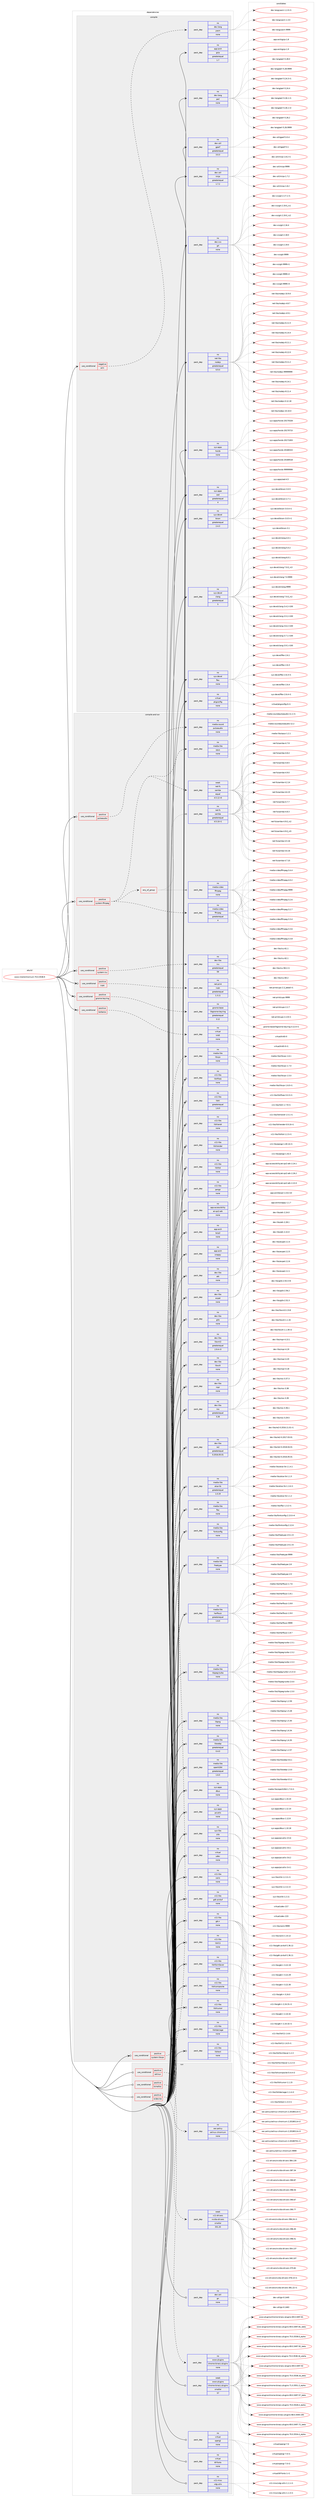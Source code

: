 digraph prolog {

# *************
# Graph options
# *************

newrank=true;
concentrate=true;
compound=true;
graph [rankdir=LR,fontname=Helvetica,fontsize=10,ranksep=1.5];#, ranksep=2.5, nodesep=0.2];
edge  [arrowhead=vee];
node  [fontname=Helvetica,fontsize=10];

# **********
# The ebuild
# **********

subgraph cluster_leftcol {
color=gray;
rank=same;
label=<<i>ebuild</i>>;
id [label="www-client/chromium-70.0.3538.9", color=red, width=4, href="../www-client/chromium-70.0.3538.9.svg"];
}

# ****************
# The dependencies
# ****************

subgraph cluster_midcol {
color=gray;
label=<<i>dependencies</i>>;
subgraph cluster_compile {
fillcolor="#eeeeee";
style=filled;
label=<<i>compile</i>>;
subgraph cond1128 {
dependency4340 [label=<<TABLE BORDER="0" CELLBORDER="1" CELLSPACING="0" CELLPADDING="4"><TR><TD ROWSPAN="3" CELLPADDING="10">use_conditional</TD></TR><TR><TD>negative</TD></TR><TR><TD>arm</TD></TR></TABLE>>, shape=none, color=red];
subgraph pack3103 {
dependency4341 [label=<<TABLE BORDER="0" CELLBORDER="1" CELLSPACING="0" CELLPADDING="4" WIDTH="220"><TR><TD ROWSPAN="6" CELLPADDING="30">pack_dep</TD></TR><TR><TD WIDTH="110">no</TD></TR><TR><TD>dev-lang</TD></TR><TR><TD>yasm</TD></TR><TR><TD>none</TD></TR><TR><TD></TD></TR></TABLE>>, shape=none, color=blue];
}
dependency4340:e -> dependency4341:w [weight=20,style="dashed",arrowhead="vee"];
}
id:e -> dependency4340:w [weight=20,style="solid",arrowhead="vee"];
subgraph pack3104 {
dependency4342 [label=<<TABLE BORDER="0" CELLBORDER="1" CELLSPACING="0" CELLPADDING="4" WIDTH="220"><TR><TD ROWSPAN="6" CELLPADDING="30">pack_dep</TD></TR><TR><TD WIDTH="110">no</TD></TR><TR><TD>app-arch</TD></TR><TR><TD>gzip</TD></TR><TR><TD>greaterequal</TD></TR><TR><TD>1.7</TD></TR></TABLE>>, shape=none, color=blue];
}
id:e -> dependency4342:w [weight=20,style="solid",arrowhead="vee"];
subgraph pack3105 {
dependency4343 [label=<<TABLE BORDER="0" CELLBORDER="1" CELLSPACING="0" CELLPADDING="4" WIDTH="220"><TR><TD ROWSPAN="6" CELLPADDING="30">pack_dep</TD></TR><TR><TD WIDTH="110">no</TD></TR><TR><TD>dev-lang</TD></TR><TR><TD>perl</TD></TR><TR><TD>none</TD></TR><TR><TD></TD></TR></TABLE>>, shape=none, color=blue];
}
id:e -> dependency4343:w [weight=20,style="solid",arrowhead="vee"];
subgraph pack3106 {
dependency4344 [label=<<TABLE BORDER="0" CELLBORDER="1" CELLSPACING="0" CELLPADDING="4" WIDTH="220"><TR><TD ROWSPAN="6" CELLPADDING="30">pack_dep</TD></TR><TR><TD WIDTH="110">no</TD></TR><TR><TD>dev-util</TD></TR><TR><TD>gperf</TD></TR><TR><TD>greaterequal</TD></TR><TR><TD>3.0.3</TD></TR></TABLE>>, shape=none, color=blue];
}
id:e -> dependency4344:w [weight=20,style="solid",arrowhead="vee"];
subgraph pack3107 {
dependency4345 [label=<<TABLE BORDER="0" CELLBORDER="1" CELLSPACING="0" CELLPADDING="4" WIDTH="220"><TR><TD ROWSPAN="6" CELLPADDING="30">pack_dep</TD></TR><TR><TD WIDTH="110">no</TD></TR><TR><TD>dev-util</TD></TR><TR><TD>ninja</TD></TR><TR><TD>greaterequal</TD></TR><TR><TD>1.7.2</TD></TR></TABLE>>, shape=none, color=blue];
}
id:e -> dependency4345:w [weight=20,style="solid",arrowhead="vee"];
subgraph pack3108 {
dependency4346 [label=<<TABLE BORDER="0" CELLBORDER="1" CELLSPACING="0" CELLPADDING="4" WIDTH="220"><TR><TD ROWSPAN="6" CELLPADDING="30">pack_dep</TD></TR><TR><TD WIDTH="110">no</TD></TR><TR><TD>dev-vcs</TD></TR><TR><TD>git</TD></TR><TR><TD>none</TD></TR><TR><TD></TD></TR></TABLE>>, shape=none, color=blue];
}
id:e -> dependency4346:w [weight=20,style="solid",arrowhead="vee"];
subgraph pack3109 {
dependency4347 [label=<<TABLE BORDER="0" CELLBORDER="1" CELLSPACING="0" CELLPADDING="4" WIDTH="220"><TR><TD ROWSPAN="6" CELLPADDING="30">pack_dep</TD></TR><TR><TD WIDTH="110">no</TD></TR><TR><TD>net-libs</TD></TR><TR><TD>nodejs</TD></TR><TR><TD>greaterequal</TD></TR><TR><TD>6.9.4</TD></TR></TABLE>>, shape=none, color=blue];
}
id:e -> dependency4347:w [weight=20,style="solid",arrowhead="vee"];
subgraph pack3110 {
dependency4348 [label=<<TABLE BORDER="0" CELLBORDER="1" CELLSPACING="0" CELLPADDING="4" WIDTH="220"><TR><TD ROWSPAN="6" CELLPADDING="30">pack_dep</TD></TR><TR><TD WIDTH="110">no</TD></TR><TR><TD>sys-apps</TD></TR><TR><TD>hwids</TD></TR><TR><TD>none</TD></TR><TR><TD></TD></TR></TABLE>>, shape=none, color=blue];
}
id:e -> dependency4348:w [weight=20,style="solid",arrowhead="vee"];
subgraph pack3111 {
dependency4349 [label=<<TABLE BORDER="0" CELLBORDER="1" CELLSPACING="0" CELLPADDING="4" WIDTH="220"><TR><TD ROWSPAN="6" CELLPADDING="30">pack_dep</TD></TR><TR><TD WIDTH="110">no</TD></TR><TR><TD>sys-apps</TD></TR><TR><TD>sed</TD></TR><TR><TD>greaterequal</TD></TR><TR><TD>4</TD></TR></TABLE>>, shape=none, color=blue];
}
id:e -> dependency4349:w [weight=20,style="solid",arrowhead="vee"];
subgraph pack3112 {
dependency4350 [label=<<TABLE BORDER="0" CELLBORDER="1" CELLSPACING="0" CELLPADDING="4" WIDTH="220"><TR><TD ROWSPAN="6" CELLPADDING="30">pack_dep</TD></TR><TR><TD WIDTH="110">no</TD></TR><TR><TD>sys-devel</TD></TR><TR><TD>bison</TD></TR><TR><TD>greaterequal</TD></TR><TR><TD>2.4.3</TD></TR></TABLE>>, shape=none, color=blue];
}
id:e -> dependency4350:w [weight=20,style="solid",arrowhead="vee"];
subgraph pack3113 {
dependency4351 [label=<<TABLE BORDER="0" CELLBORDER="1" CELLSPACING="0" CELLPADDING="4" WIDTH="220"><TR><TD ROWSPAN="6" CELLPADDING="30">pack_dep</TD></TR><TR><TD WIDTH="110">no</TD></TR><TR><TD>sys-devel</TD></TR><TR><TD>clang</TD></TR><TR><TD>greaterequal</TD></TR><TR><TD>5</TD></TR></TABLE>>, shape=none, color=blue];
}
id:e -> dependency4351:w [weight=20,style="solid",arrowhead="vee"];
subgraph pack3114 {
dependency4352 [label=<<TABLE BORDER="0" CELLBORDER="1" CELLSPACING="0" CELLPADDING="4" WIDTH="220"><TR><TD ROWSPAN="6" CELLPADDING="30">pack_dep</TD></TR><TR><TD WIDTH="110">no</TD></TR><TR><TD>sys-devel</TD></TR><TR><TD>flex</TD></TR><TR><TD>none</TD></TR><TR><TD></TD></TR></TABLE>>, shape=none, color=blue];
}
id:e -> dependency4352:w [weight=20,style="solid",arrowhead="vee"];
subgraph pack3115 {
dependency4353 [label=<<TABLE BORDER="0" CELLBORDER="1" CELLSPACING="0" CELLPADDING="4" WIDTH="220"><TR><TD ROWSPAN="6" CELLPADDING="30">pack_dep</TD></TR><TR><TD WIDTH="110">no</TD></TR><TR><TD>virtual</TD></TR><TR><TD>pkgconfig</TD></TR><TR><TD>none</TD></TR><TR><TD></TD></TR></TABLE>>, shape=none, color=blue];
}
id:e -> dependency4353:w [weight=20,style="solid",arrowhead="vee"];
}
subgraph cluster_compileandrun {
fillcolor="#eeeeee";
style=filled;
label=<<i>compile and run</i>>;
subgraph cond1129 {
dependency4354 [label=<<TABLE BORDER="0" CELLBORDER="1" CELLSPACING="0" CELLPADDING="4"><TR><TD ROWSPAN="3" CELLPADDING="10">use_conditional</TD></TR><TR><TD>positive</TD></TR><TR><TD>cups</TD></TR></TABLE>>, shape=none, color=red];
subgraph pack3116 {
dependency4355 [label=<<TABLE BORDER="0" CELLBORDER="1" CELLSPACING="0" CELLPADDING="4" WIDTH="220"><TR><TD ROWSPAN="6" CELLPADDING="30">pack_dep</TD></TR><TR><TD WIDTH="110">no</TD></TR><TR><TD>net-print</TD></TR><TR><TD>cups</TD></TR><TR><TD>greaterequal</TD></TR><TR><TD>1.3.11</TD></TR></TABLE>>, shape=none, color=blue];
}
dependency4354:e -> dependency4355:w [weight=20,style="dashed",arrowhead="vee"];
}
id:e -> dependency4354:w [weight=20,style="solid",arrowhead="odotvee"];
subgraph cond1130 {
dependency4356 [label=<<TABLE BORDER="0" CELLBORDER="1" CELLSPACING="0" CELLPADDING="4"><TR><TD ROWSPAN="3" CELLPADDING="10">use_conditional</TD></TR><TR><TD>positive</TD></TR><TR><TD>gnome-keyring</TD></TR></TABLE>>, shape=none, color=red];
subgraph pack3117 {
dependency4357 [label=<<TABLE BORDER="0" CELLBORDER="1" CELLSPACING="0" CELLPADDING="4" WIDTH="220"><TR><TD ROWSPAN="6" CELLPADDING="30">pack_dep</TD></TR><TR><TD WIDTH="110">no</TD></TR><TR><TD>gnome-base</TD></TR><TR><TD>libgnome-keyring</TD></TR><TR><TD>greaterequal</TD></TR><TR><TD>3.12</TD></TR></TABLE>>, shape=none, color=blue];
}
dependency4356:e -> dependency4357:w [weight=20,style="dashed",arrowhead="vee"];
}
id:e -> dependency4356:w [weight=20,style="solid",arrowhead="odotvee"];
subgraph cond1131 {
dependency4358 [label=<<TABLE BORDER="0" CELLBORDER="1" CELLSPACING="0" CELLPADDING="4"><TR><TD ROWSPAN="3" CELLPADDING="10">use_conditional</TD></TR><TR><TD>positive</TD></TR><TR><TD>kerberos</TD></TR></TABLE>>, shape=none, color=red];
subgraph pack3118 {
dependency4359 [label=<<TABLE BORDER="0" CELLBORDER="1" CELLSPACING="0" CELLPADDING="4" WIDTH="220"><TR><TD ROWSPAN="6" CELLPADDING="30">pack_dep</TD></TR><TR><TD WIDTH="110">no</TD></TR><TR><TD>virtual</TD></TR><TR><TD>krb5</TD></TR><TR><TD>none</TD></TR><TR><TD></TD></TR></TABLE>>, shape=none, color=blue];
}
dependency4358:e -> dependency4359:w [weight=20,style="dashed",arrowhead="vee"];
}
id:e -> dependency4358:w [weight=20,style="solid",arrowhead="odotvee"];
subgraph cond1132 {
dependency4360 [label=<<TABLE BORDER="0" CELLBORDER="1" CELLSPACING="0" CELLPADDING="4"><TR><TD ROWSPAN="3" CELLPADDING="10">use_conditional</TD></TR><TR><TD>positive</TD></TR><TR><TD>pulseaudio</TD></TR></TABLE>>, shape=none, color=red];
subgraph pack3119 {
dependency4361 [label=<<TABLE BORDER="0" CELLBORDER="1" CELLSPACING="0" CELLPADDING="4" WIDTH="220"><TR><TD ROWSPAN="6" CELLPADDING="30">pack_dep</TD></TR><TR><TD WIDTH="110">no</TD></TR><TR><TD>media-sound</TD></TR><TR><TD>pulseaudio</TD></TR><TR><TD>none</TD></TR><TR><TD></TD></TR></TABLE>>, shape=none, color=blue];
}
dependency4360:e -> dependency4361:w [weight=20,style="dashed",arrowhead="vee"];
}
id:e -> dependency4360:w [weight=20,style="solid",arrowhead="odotvee"];
subgraph cond1133 {
dependency4362 [label=<<TABLE BORDER="0" CELLBORDER="1" CELLSPACING="0" CELLPADDING="4"><TR><TD ROWSPAN="3" CELLPADDING="10">use_conditional</TD></TR><TR><TD>positive</TD></TR><TR><TD>system-ffmpeg</TD></TR></TABLE>>, shape=none, color=red];
subgraph pack3120 {
dependency4363 [label=<<TABLE BORDER="0" CELLBORDER="1" CELLSPACING="0" CELLPADDING="4" WIDTH="220"><TR><TD ROWSPAN="6" CELLPADDING="30">pack_dep</TD></TR><TR><TD WIDTH="110">no</TD></TR><TR><TD>media-video</TD></TR><TR><TD>ffmpeg</TD></TR><TR><TD>greaterequal</TD></TR><TR><TD>4</TD></TR></TABLE>>, shape=none, color=blue];
}
dependency4362:e -> dependency4363:w [weight=20,style="dashed",arrowhead="vee"];
subgraph any102 {
dependency4364 [label=<<TABLE BORDER="0" CELLBORDER="1" CELLSPACING="0" CELLPADDING="4"><TR><TD CELLPADDING="10">any_of_group</TD></TR></TABLE>>, shape=none, color=red];subgraph pack3121 {
dependency4365 [label=<<TABLE BORDER="0" CELLBORDER="1" CELLSPACING="0" CELLPADDING="4" WIDTH="220"><TR><TD ROWSPAN="6" CELLPADDING="30">pack_dep</TD></TR><TR><TD WIDTH="110">no</TD></TR><TR><TD>media-video</TD></TR><TR><TD>ffmpeg</TD></TR><TR><TD>none</TD></TR><TR><TD></TD></TR></TABLE>>, shape=none, color=blue];
}
dependency4364:e -> dependency4365:w [weight=20,style="dotted",arrowhead="oinv"];
subgraph pack3122 {
dependency4366 [label=<<TABLE BORDER="0" CELLBORDER="1" CELLSPACING="0" CELLPADDING="4" WIDTH="220"><TR><TD ROWSPAN="6" CELLPADDING="30">pack_dep</TD></TR><TR><TD WIDTH="110">no</TD></TR><TR><TD>net-fs</TD></TR><TR><TD>samba</TD></TR><TR><TD>greaterequal</TD></TR><TR><TD>4.5.10-r1</TD></TR></TABLE>>, shape=none, color=blue];
}
dependency4364:e -> dependency4366:w [weight=20,style="dotted",arrowhead="oinv"];
}
dependency4362:e -> dependency4364:w [weight=20,style="dashed",arrowhead="vee"];
subgraph pack3123 {
dependency4367 [label=<<TABLE BORDER="0" CELLBORDER="1" CELLSPACING="0" CELLPADDING="4" WIDTH="220"><TR><TD ROWSPAN="6" CELLPADDING="30">pack_dep</TD></TR><TR><TD WIDTH="110">weak</TD></TR><TR><TD>net-fs</TD></TR><TR><TD>samba</TD></TR><TR><TD>equal</TD></TR><TR><TD>4.5.12-r0</TD></TR></TABLE>>, shape=none, color=blue];
}
dependency4362:e -> dependency4367:w [weight=20,style="dashed",arrowhead="vee"];
subgraph pack3124 {
dependency4368 [label=<<TABLE BORDER="0" CELLBORDER="1" CELLSPACING="0" CELLPADDING="4" WIDTH="220"><TR><TD ROWSPAN="6" CELLPADDING="30">pack_dep</TD></TR><TR><TD WIDTH="110">no</TD></TR><TR><TD>media-libs</TD></TR><TR><TD>opus</TD></TR><TR><TD>none</TD></TR><TR><TD></TD></TR></TABLE>>, shape=none, color=blue];
}
dependency4362:e -> dependency4368:w [weight=20,style="dashed",arrowhead="vee"];
}
id:e -> dependency4362:w [weight=20,style="solid",arrowhead="odotvee"];
subgraph cond1134 {
dependency4369 [label=<<TABLE BORDER="0" CELLBORDER="1" CELLSPACING="0" CELLPADDING="4"><TR><TD ROWSPAN="3" CELLPADDING="10">use_conditional</TD></TR><TR><TD>positive</TD></TR><TR><TD>system-icu</TD></TR></TABLE>>, shape=none, color=red];
subgraph pack3125 {
dependency4370 [label=<<TABLE BORDER="0" CELLBORDER="1" CELLSPACING="0" CELLPADDING="4" WIDTH="220"><TR><TD ROWSPAN="6" CELLPADDING="30">pack_dep</TD></TR><TR><TD WIDTH="110">no</TD></TR><TR><TD>dev-libs</TD></TR><TR><TD>icu</TD></TR><TR><TD>greaterequal</TD></TR><TR><TD>59</TD></TR></TABLE>>, shape=none, color=blue];
}
dependency4369:e -> dependency4370:w [weight=20,style="dashed",arrowhead="vee"];
}
id:e -> dependency4369:w [weight=20,style="solid",arrowhead="odotvee"];
subgraph cond1135 {
dependency4371 [label=<<TABLE BORDER="0" CELLBORDER="1" CELLSPACING="0" CELLPADDING="4"><TR><TD ROWSPAN="3" CELLPADDING="10">use_conditional</TD></TR><TR><TD>positive</TD></TR><TR><TD>system-libvpx</TD></TR></TABLE>>, shape=none, color=red];
subgraph pack3126 {
dependency4372 [label=<<TABLE BORDER="0" CELLBORDER="1" CELLSPACING="0" CELLPADDING="4" WIDTH="220"><TR><TD ROWSPAN="6" CELLPADDING="30">pack_dep</TD></TR><TR><TD WIDTH="110">no</TD></TR><TR><TD>media-libs</TD></TR><TR><TD>libvpx</TD></TR><TR><TD>none</TD></TR><TR><TD></TD></TR></TABLE>>, shape=none, color=blue];
}
dependency4371:e -> dependency4372:w [weight=20,style="dashed",arrowhead="vee"];
}
id:e -> dependency4371:w [weight=20,style="solid",arrowhead="odotvee"];
subgraph pack3127 {
dependency4373 [label=<<TABLE BORDER="0" CELLBORDER="1" CELLSPACING="0" CELLPADDING="4" WIDTH="220"><TR><TD ROWSPAN="6" CELLPADDING="30">pack_dep</TD></TR><TR><TD WIDTH="110">no</TD></TR><TR><TD>app-accessibility</TD></TR><TR><TD>at-spi2-atk</TD></TR><TR><TD>none</TD></TR><TR><TD></TD></TR></TABLE>>, shape=none, color=blue];
}
id:e -> dependency4373:w [weight=20,style="solid",arrowhead="odotvee"];
subgraph pack3128 {
dependency4374 [label=<<TABLE BORDER="0" CELLBORDER="1" CELLSPACING="0" CELLPADDING="4" WIDTH="220"><TR><TD ROWSPAN="6" CELLPADDING="30">pack_dep</TD></TR><TR><TD WIDTH="110">no</TD></TR><TR><TD>app-arch</TD></TR><TR><TD>bzip2</TD></TR><TR><TD>none</TD></TR><TR><TD></TD></TR></TABLE>>, shape=none, color=blue];
}
id:e -> dependency4374:w [weight=20,style="solid",arrowhead="odotvee"];
subgraph pack3129 {
dependency4375 [label=<<TABLE BORDER="0" CELLBORDER="1" CELLSPACING="0" CELLPADDING="4" WIDTH="220"><TR><TD ROWSPAN="6" CELLPADDING="30">pack_dep</TD></TR><TR><TD WIDTH="110">no</TD></TR><TR><TD>app-arch</TD></TR><TR><TD>snappy</TD></TR><TR><TD>none</TD></TR><TR><TD></TD></TR></TABLE>>, shape=none, color=blue];
}
id:e -> dependency4375:w [weight=20,style="solid",arrowhead="odotvee"];
subgraph pack3130 {
dependency4376 [label=<<TABLE BORDER="0" CELLBORDER="1" CELLSPACING="0" CELLPADDING="4" WIDTH="220"><TR><TD ROWSPAN="6" CELLPADDING="30">pack_dep</TD></TR><TR><TD WIDTH="110">no</TD></TR><TR><TD>dev-libs</TD></TR><TR><TD>atk</TD></TR><TR><TD>none</TD></TR><TR><TD></TD></TR></TABLE>>, shape=none, color=blue];
}
id:e -> dependency4376:w [weight=20,style="solid",arrowhead="odotvee"];
subgraph pack3131 {
dependency4377 [label=<<TABLE BORDER="0" CELLBORDER="1" CELLSPACING="0" CELLPADDING="4" WIDTH="220"><TR><TD ROWSPAN="6" CELLPADDING="30">pack_dep</TD></TR><TR><TD WIDTH="110">no</TD></TR><TR><TD>dev-libs</TD></TR><TR><TD>expat</TD></TR><TR><TD>none</TD></TR><TR><TD></TD></TR></TABLE>>, shape=none, color=blue];
}
id:e -> dependency4377:w [weight=20,style="solid",arrowhead="odotvee"];
subgraph pack3132 {
dependency4378 [label=<<TABLE BORDER="0" CELLBORDER="1" CELLSPACING="0" CELLPADDING="4" WIDTH="220"><TR><TD ROWSPAN="6" CELLPADDING="30">pack_dep</TD></TR><TR><TD WIDTH="110">no</TD></TR><TR><TD>dev-libs</TD></TR><TR><TD>glib</TD></TR><TR><TD>none</TD></TR><TR><TD></TD></TR></TABLE>>, shape=none, color=blue];
}
id:e -> dependency4378:w [weight=20,style="solid",arrowhead="odotvee"];
subgraph pack3133 {
dependency4379 [label=<<TABLE BORDER="0" CELLBORDER="1" CELLSPACING="0" CELLPADDING="4" WIDTH="220"><TR><TD ROWSPAN="6" CELLPADDING="30">pack_dep</TD></TR><TR><TD WIDTH="110">no</TD></TR><TR><TD>dev-libs</TD></TR><TR><TD>libxml2</TD></TR><TR><TD>greaterequal</TD></TR><TR><TD>2.9.4-r3</TD></TR></TABLE>>, shape=none, color=blue];
}
id:e -> dependency4379:w [weight=20,style="solid",arrowhead="odotvee"];
subgraph pack3134 {
dependency4380 [label=<<TABLE BORDER="0" CELLBORDER="1" CELLSPACING="0" CELLPADDING="4" WIDTH="220"><TR><TD ROWSPAN="6" CELLPADDING="30">pack_dep</TD></TR><TR><TD WIDTH="110">no</TD></TR><TR><TD>dev-libs</TD></TR><TR><TD>libxslt</TD></TR><TR><TD>none</TD></TR><TR><TD></TD></TR></TABLE>>, shape=none, color=blue];
}
id:e -> dependency4380:w [weight=20,style="solid",arrowhead="odotvee"];
subgraph pack3135 {
dependency4381 [label=<<TABLE BORDER="0" CELLBORDER="1" CELLSPACING="0" CELLPADDING="4" WIDTH="220"><TR><TD ROWSPAN="6" CELLPADDING="30">pack_dep</TD></TR><TR><TD WIDTH="110">no</TD></TR><TR><TD>dev-libs</TD></TR><TR><TD>nspr</TD></TR><TR><TD>none</TD></TR><TR><TD></TD></TR></TABLE>>, shape=none, color=blue];
}
id:e -> dependency4381:w [weight=20,style="solid",arrowhead="odotvee"];
subgraph pack3136 {
dependency4382 [label=<<TABLE BORDER="0" CELLBORDER="1" CELLSPACING="0" CELLPADDING="4" WIDTH="220"><TR><TD ROWSPAN="6" CELLPADDING="30">pack_dep</TD></TR><TR><TD WIDTH="110">no</TD></TR><TR><TD>dev-libs</TD></TR><TR><TD>nss</TD></TR><TR><TD>greaterequal</TD></TR><TR><TD>3.26</TD></TR></TABLE>>, shape=none, color=blue];
}
id:e -> dependency4382:w [weight=20,style="solid",arrowhead="odotvee"];
subgraph pack3137 {
dependency4383 [label=<<TABLE BORDER="0" CELLBORDER="1" CELLSPACING="0" CELLPADDING="4" WIDTH="220"><TR><TD ROWSPAN="6" CELLPADDING="30">pack_dep</TD></TR><TR><TD WIDTH="110">no</TD></TR><TR><TD>dev-libs</TD></TR><TR><TD>re2</TD></TR><TR><TD>greaterequal</TD></TR><TR><TD>0.2016.05.01</TD></TR></TABLE>>, shape=none, color=blue];
}
id:e -> dependency4383:w [weight=20,style="solid",arrowhead="odotvee"];
subgraph pack3138 {
dependency4384 [label=<<TABLE BORDER="0" CELLBORDER="1" CELLSPACING="0" CELLPADDING="4" WIDTH="220"><TR><TD ROWSPAN="6" CELLPADDING="30">pack_dep</TD></TR><TR><TD WIDTH="110">no</TD></TR><TR><TD>media-libs</TD></TR><TR><TD>alsa-lib</TD></TR><TR><TD>greaterequal</TD></TR><TR><TD>1.0.19</TD></TR></TABLE>>, shape=none, color=blue];
}
id:e -> dependency4384:w [weight=20,style="solid",arrowhead="odotvee"];
subgraph pack3139 {
dependency4385 [label=<<TABLE BORDER="0" CELLBORDER="1" CELLSPACING="0" CELLPADDING="4" WIDTH="220"><TR><TD ROWSPAN="6" CELLPADDING="30">pack_dep</TD></TR><TR><TD WIDTH="110">no</TD></TR><TR><TD>media-libs</TD></TR><TR><TD>flac</TD></TR><TR><TD>none</TD></TR><TR><TD></TD></TR></TABLE>>, shape=none, color=blue];
}
id:e -> dependency4385:w [weight=20,style="solid",arrowhead="odotvee"];
subgraph pack3140 {
dependency4386 [label=<<TABLE BORDER="0" CELLBORDER="1" CELLSPACING="0" CELLPADDING="4" WIDTH="220"><TR><TD ROWSPAN="6" CELLPADDING="30">pack_dep</TD></TR><TR><TD WIDTH="110">no</TD></TR><TR><TD>media-libs</TD></TR><TR><TD>fontconfig</TD></TR><TR><TD>none</TD></TR><TR><TD></TD></TR></TABLE>>, shape=none, color=blue];
}
id:e -> dependency4386:w [weight=20,style="solid",arrowhead="odotvee"];
subgraph pack3141 {
dependency4387 [label=<<TABLE BORDER="0" CELLBORDER="1" CELLSPACING="0" CELLPADDING="4" WIDTH="220"><TR><TD ROWSPAN="6" CELLPADDING="30">pack_dep</TD></TR><TR><TD WIDTH="110">no</TD></TR><TR><TD>media-libs</TD></TR><TR><TD>freetype</TD></TR><TR><TD>none</TD></TR><TR><TD></TD></TR></TABLE>>, shape=none, color=blue];
}
id:e -> dependency4387:w [weight=20,style="solid",arrowhead="odotvee"];
subgraph pack3142 {
dependency4388 [label=<<TABLE BORDER="0" CELLBORDER="1" CELLSPACING="0" CELLPADDING="4" WIDTH="220"><TR><TD ROWSPAN="6" CELLPADDING="30">pack_dep</TD></TR><TR><TD WIDTH="110">no</TD></TR><TR><TD>media-libs</TD></TR><TR><TD>harfbuzz</TD></TR><TR><TD>greaterequal</TD></TR><TR><TD>1.6.0</TD></TR></TABLE>>, shape=none, color=blue];
}
id:e -> dependency4388:w [weight=20,style="solid",arrowhead="odotvee"];
subgraph pack3143 {
dependency4389 [label=<<TABLE BORDER="0" CELLBORDER="1" CELLSPACING="0" CELLPADDING="4" WIDTH="220"><TR><TD ROWSPAN="6" CELLPADDING="30">pack_dep</TD></TR><TR><TD WIDTH="110">no</TD></TR><TR><TD>media-libs</TD></TR><TR><TD>libjpeg-turbo</TD></TR><TR><TD>none</TD></TR><TR><TD></TD></TR></TABLE>>, shape=none, color=blue];
}
id:e -> dependency4389:w [weight=20,style="solid",arrowhead="odotvee"];
subgraph pack3144 {
dependency4390 [label=<<TABLE BORDER="0" CELLBORDER="1" CELLSPACING="0" CELLPADDING="4" WIDTH="220"><TR><TD ROWSPAN="6" CELLPADDING="30">pack_dep</TD></TR><TR><TD WIDTH="110">no</TD></TR><TR><TD>media-libs</TD></TR><TR><TD>libpng</TD></TR><TR><TD>none</TD></TR><TR><TD></TD></TR></TABLE>>, shape=none, color=blue];
}
id:e -> dependency4390:w [weight=20,style="solid",arrowhead="odotvee"];
subgraph pack3145 {
dependency4391 [label=<<TABLE BORDER="0" CELLBORDER="1" CELLSPACING="0" CELLPADDING="4" WIDTH="220"><TR><TD ROWSPAN="6" CELLPADDING="30">pack_dep</TD></TR><TR><TD WIDTH="110">no</TD></TR><TR><TD>media-libs</TD></TR><TR><TD>libwebp</TD></TR><TR><TD>greaterequal</TD></TR><TR><TD>0.4.0</TD></TR></TABLE>>, shape=none, color=blue];
}
id:e -> dependency4391:w [weight=20,style="solid",arrowhead="odotvee"];
subgraph pack3146 {
dependency4392 [label=<<TABLE BORDER="0" CELLBORDER="1" CELLSPACING="0" CELLPADDING="4" WIDTH="220"><TR><TD ROWSPAN="6" CELLPADDING="30">pack_dep</TD></TR><TR><TD WIDTH="110">no</TD></TR><TR><TD>media-libs</TD></TR><TR><TD>openh264</TD></TR><TR><TD>greaterequal</TD></TR><TR><TD>1.6.0</TD></TR></TABLE>>, shape=none, color=blue];
}
id:e -> dependency4392:w [weight=20,style="solid",arrowhead="odotvee"];
subgraph pack3147 {
dependency4393 [label=<<TABLE BORDER="0" CELLBORDER="1" CELLSPACING="0" CELLPADDING="4" WIDTH="220"><TR><TD ROWSPAN="6" CELLPADDING="30">pack_dep</TD></TR><TR><TD WIDTH="110">no</TD></TR><TR><TD>sys-apps</TD></TR><TR><TD>dbus</TD></TR><TR><TD>none</TD></TR><TR><TD></TD></TR></TABLE>>, shape=none, color=blue];
}
id:e -> dependency4393:w [weight=20,style="solid",arrowhead="odotvee"];
subgraph pack3148 {
dependency4394 [label=<<TABLE BORDER="0" CELLBORDER="1" CELLSPACING="0" CELLPADDING="4" WIDTH="220"><TR><TD ROWSPAN="6" CELLPADDING="30">pack_dep</TD></TR><TR><TD WIDTH="110">no</TD></TR><TR><TD>sys-apps</TD></TR><TR><TD>pciutils</TD></TR><TR><TD>none</TD></TR><TR><TD></TD></TR></TABLE>>, shape=none, color=blue];
}
id:e -> dependency4394:w [weight=20,style="solid",arrowhead="odotvee"];
subgraph pack3149 {
dependency4395 [label=<<TABLE BORDER="0" CELLBORDER="1" CELLSPACING="0" CELLPADDING="4" WIDTH="220"><TR><TD ROWSPAN="6" CELLPADDING="30">pack_dep</TD></TR><TR><TD WIDTH="110">no</TD></TR><TR><TD>sys-libs</TD></TR><TR><TD>zlib</TD></TR><TR><TD>none</TD></TR><TR><TD></TD></TR></TABLE>>, shape=none, color=blue];
}
id:e -> dependency4395:w [weight=20,style="solid",arrowhead="odotvee"];
subgraph pack3150 {
dependency4396 [label=<<TABLE BORDER="0" CELLBORDER="1" CELLSPACING="0" CELLPADDING="4" WIDTH="220"><TR><TD ROWSPAN="6" CELLPADDING="30">pack_dep</TD></TR><TR><TD WIDTH="110">no</TD></TR><TR><TD>virtual</TD></TR><TR><TD>udev</TD></TR><TR><TD>none</TD></TR><TR><TD></TD></TR></TABLE>>, shape=none, color=blue];
}
id:e -> dependency4396:w [weight=20,style="solid",arrowhead="odotvee"];
subgraph pack3151 {
dependency4397 [label=<<TABLE BORDER="0" CELLBORDER="1" CELLSPACING="0" CELLPADDING="4" WIDTH="220"><TR><TD ROWSPAN="6" CELLPADDING="30">pack_dep</TD></TR><TR><TD WIDTH="110">no</TD></TR><TR><TD>x11-libs</TD></TR><TR><TD>cairo</TD></TR><TR><TD>none</TD></TR><TR><TD></TD></TR></TABLE>>, shape=none, color=blue];
}
id:e -> dependency4397:w [weight=20,style="solid",arrowhead="odotvee"];
subgraph pack3152 {
dependency4398 [label=<<TABLE BORDER="0" CELLBORDER="1" CELLSPACING="0" CELLPADDING="4" WIDTH="220"><TR><TD ROWSPAN="6" CELLPADDING="30">pack_dep</TD></TR><TR><TD WIDTH="110">no</TD></TR><TR><TD>x11-libs</TD></TR><TR><TD>gdk-pixbuf</TD></TR><TR><TD>none</TD></TR><TR><TD></TD></TR></TABLE>>, shape=none, color=blue];
}
id:e -> dependency4398:w [weight=20,style="solid",arrowhead="odotvee"];
subgraph pack3153 {
dependency4399 [label=<<TABLE BORDER="0" CELLBORDER="1" CELLSPACING="0" CELLPADDING="4" WIDTH="220"><TR><TD ROWSPAN="6" CELLPADDING="30">pack_dep</TD></TR><TR><TD WIDTH="110">no</TD></TR><TR><TD>x11-libs</TD></TR><TR><TD>gtk+</TD></TR><TR><TD>none</TD></TR><TR><TD></TD></TR></TABLE>>, shape=none, color=blue];
}
id:e -> dependency4399:w [weight=20,style="solid",arrowhead="odotvee"];
subgraph pack3154 {
dependency4400 [label=<<TABLE BORDER="0" CELLBORDER="1" CELLSPACING="0" CELLPADDING="4" WIDTH="220"><TR><TD ROWSPAN="6" CELLPADDING="30">pack_dep</TD></TR><TR><TD WIDTH="110">no</TD></TR><TR><TD>x11-libs</TD></TR><TR><TD>libX11</TD></TR><TR><TD>none</TD></TR><TR><TD></TD></TR></TABLE>>, shape=none, color=blue];
}
id:e -> dependency4400:w [weight=20,style="solid",arrowhead="odotvee"];
subgraph pack3155 {
dependency4401 [label=<<TABLE BORDER="0" CELLBORDER="1" CELLSPACING="0" CELLPADDING="4" WIDTH="220"><TR><TD ROWSPAN="6" CELLPADDING="30">pack_dep</TD></TR><TR><TD WIDTH="110">no</TD></TR><TR><TD>x11-libs</TD></TR><TR><TD>libXScrnSaver</TD></TR><TR><TD>none</TD></TR><TR><TD></TD></TR></TABLE>>, shape=none, color=blue];
}
id:e -> dependency4401:w [weight=20,style="solid",arrowhead="odotvee"];
subgraph pack3156 {
dependency4402 [label=<<TABLE BORDER="0" CELLBORDER="1" CELLSPACING="0" CELLPADDING="4" WIDTH="220"><TR><TD ROWSPAN="6" CELLPADDING="30">pack_dep</TD></TR><TR><TD WIDTH="110">no</TD></TR><TR><TD>x11-libs</TD></TR><TR><TD>libXcomposite</TD></TR><TR><TD>none</TD></TR><TR><TD></TD></TR></TABLE>>, shape=none, color=blue];
}
id:e -> dependency4402:w [weight=20,style="solid",arrowhead="odotvee"];
subgraph pack3157 {
dependency4403 [label=<<TABLE BORDER="0" CELLBORDER="1" CELLSPACING="0" CELLPADDING="4" WIDTH="220"><TR><TD ROWSPAN="6" CELLPADDING="30">pack_dep</TD></TR><TR><TD WIDTH="110">no</TD></TR><TR><TD>x11-libs</TD></TR><TR><TD>libXcursor</TD></TR><TR><TD>none</TD></TR><TR><TD></TD></TR></TABLE>>, shape=none, color=blue];
}
id:e -> dependency4403:w [weight=20,style="solid",arrowhead="odotvee"];
subgraph pack3158 {
dependency4404 [label=<<TABLE BORDER="0" CELLBORDER="1" CELLSPACING="0" CELLPADDING="4" WIDTH="220"><TR><TD ROWSPAN="6" CELLPADDING="30">pack_dep</TD></TR><TR><TD WIDTH="110">no</TD></TR><TR><TD>x11-libs</TD></TR><TR><TD>libXdamage</TD></TR><TR><TD>none</TD></TR><TR><TD></TD></TR></TABLE>>, shape=none, color=blue];
}
id:e -> dependency4404:w [weight=20,style="solid",arrowhead="odotvee"];
subgraph pack3159 {
dependency4405 [label=<<TABLE BORDER="0" CELLBORDER="1" CELLSPACING="0" CELLPADDING="4" WIDTH="220"><TR><TD ROWSPAN="6" CELLPADDING="30">pack_dep</TD></TR><TR><TD WIDTH="110">no</TD></TR><TR><TD>x11-libs</TD></TR><TR><TD>libXext</TD></TR><TR><TD>none</TD></TR><TR><TD></TD></TR></TABLE>>, shape=none, color=blue];
}
id:e -> dependency4405:w [weight=20,style="solid",arrowhead="odotvee"];
subgraph pack3160 {
dependency4406 [label=<<TABLE BORDER="0" CELLBORDER="1" CELLSPACING="0" CELLPADDING="4" WIDTH="220"><TR><TD ROWSPAN="6" CELLPADDING="30">pack_dep</TD></TR><TR><TD WIDTH="110">no</TD></TR><TR><TD>x11-libs</TD></TR><TR><TD>libXfixes</TD></TR><TR><TD>none</TD></TR><TR><TD></TD></TR></TABLE>>, shape=none, color=blue];
}
id:e -> dependency4406:w [weight=20,style="solid",arrowhead="odotvee"];
subgraph pack3161 {
dependency4407 [label=<<TABLE BORDER="0" CELLBORDER="1" CELLSPACING="0" CELLPADDING="4" WIDTH="220"><TR><TD ROWSPAN="6" CELLPADDING="30">pack_dep</TD></TR><TR><TD WIDTH="110">no</TD></TR><TR><TD>x11-libs</TD></TR><TR><TD>libXi</TD></TR><TR><TD>greaterequal</TD></TR><TR><TD>1.6.0</TD></TR></TABLE>>, shape=none, color=blue];
}
id:e -> dependency4407:w [weight=20,style="solid",arrowhead="odotvee"];
subgraph pack3162 {
dependency4408 [label=<<TABLE BORDER="0" CELLBORDER="1" CELLSPACING="0" CELLPADDING="4" WIDTH="220"><TR><TD ROWSPAN="6" CELLPADDING="30">pack_dep</TD></TR><TR><TD WIDTH="110">no</TD></TR><TR><TD>x11-libs</TD></TR><TR><TD>libXrandr</TD></TR><TR><TD>none</TD></TR><TR><TD></TD></TR></TABLE>>, shape=none, color=blue];
}
id:e -> dependency4408:w [weight=20,style="solid",arrowhead="odotvee"];
subgraph pack3163 {
dependency4409 [label=<<TABLE BORDER="0" CELLBORDER="1" CELLSPACING="0" CELLPADDING="4" WIDTH="220"><TR><TD ROWSPAN="6" CELLPADDING="30">pack_dep</TD></TR><TR><TD WIDTH="110">no</TD></TR><TR><TD>x11-libs</TD></TR><TR><TD>libXrender</TD></TR><TR><TD>none</TD></TR><TR><TD></TD></TR></TABLE>>, shape=none, color=blue];
}
id:e -> dependency4409:w [weight=20,style="solid",arrowhead="odotvee"];
subgraph pack3164 {
dependency4410 [label=<<TABLE BORDER="0" CELLBORDER="1" CELLSPACING="0" CELLPADDING="4" WIDTH="220"><TR><TD ROWSPAN="6" CELLPADDING="30">pack_dep</TD></TR><TR><TD WIDTH="110">no</TD></TR><TR><TD>x11-libs</TD></TR><TR><TD>libXtst</TD></TR><TR><TD>none</TD></TR><TR><TD></TD></TR></TABLE>>, shape=none, color=blue];
}
id:e -> dependency4410:w [weight=20,style="solid",arrowhead="odotvee"];
subgraph pack3165 {
dependency4411 [label=<<TABLE BORDER="0" CELLBORDER="1" CELLSPACING="0" CELLPADDING="4" WIDTH="220"><TR><TD ROWSPAN="6" CELLPADDING="30">pack_dep</TD></TR><TR><TD WIDTH="110">no</TD></TR><TR><TD>x11-libs</TD></TR><TR><TD>pango</TD></TR><TR><TD>none</TD></TR><TR><TD></TD></TR></TABLE>>, shape=none, color=blue];
}
id:e -> dependency4411:w [weight=20,style="solid",arrowhead="odotvee"];
}
subgraph cluster_run {
fillcolor="#eeeeee";
style=filled;
label=<<i>run</i>>;
subgraph cond1136 {
dependency4412 [label=<<TABLE BORDER="0" CELLBORDER="1" CELLSPACING="0" CELLPADDING="4"><TR><TD ROWSPAN="3" CELLPADDING="10">use_conditional</TD></TR><TR><TD>positive</TD></TR><TR><TD>selinux</TD></TR></TABLE>>, shape=none, color=red];
subgraph pack3166 {
dependency4413 [label=<<TABLE BORDER="0" CELLBORDER="1" CELLSPACING="0" CELLPADDING="4" WIDTH="220"><TR><TD ROWSPAN="6" CELLPADDING="30">pack_dep</TD></TR><TR><TD WIDTH="110">no</TD></TR><TR><TD>sec-policy</TD></TR><TR><TD>selinux-chromium</TD></TR><TR><TD>none</TD></TR><TR><TD></TD></TR></TABLE>>, shape=none, color=blue];
}
dependency4412:e -> dependency4413:w [weight=20,style="dashed",arrowhead="vee"];
}
id:e -> dependency4412:w [weight=20,style="solid",arrowhead="odot"];
subgraph cond1137 {
dependency4414 [label=<<TABLE BORDER="0" CELLBORDER="1" CELLSPACING="0" CELLPADDING="4"><TR><TD ROWSPAN="3" CELLPADDING="10">use_conditional</TD></TR><TR><TD>positive</TD></TR><TR><TD>tcmalloc</TD></TR></TABLE>>, shape=none, color=red];
subgraph pack3167 {
dependency4415 [label=<<TABLE BORDER="0" CELLBORDER="1" CELLSPACING="0" CELLPADDING="4" WIDTH="220"><TR><TD ROWSPAN="6" CELLPADDING="30">pack_dep</TD></TR><TR><TD WIDTH="110">weak</TD></TR><TR><TD>x11-drivers</TD></TR><TR><TD>nvidia-drivers</TD></TR><TR><TD>smaller</TD></TR><TR><TD>331.20</TD></TR></TABLE>>, shape=none, color=blue];
}
dependency4414:e -> dependency4415:w [weight=20,style="dashed",arrowhead="vee"];
}
id:e -> dependency4414:w [weight=20,style="solid",arrowhead="odot"];
subgraph cond1138 {
dependency4416 [label=<<TABLE BORDER="0" CELLBORDER="1" CELLSPACING="0" CELLPADDING="4"><TR><TD ROWSPAN="3" CELLPADDING="10">use_conditional</TD></TR><TR><TD>positive</TD></TR><TR><TD>widevine</TD></TR></TABLE>>, shape=none, color=red];
subgraph pack3168 {
dependency4417 [label=<<TABLE BORDER="0" CELLBORDER="1" CELLSPACING="0" CELLPADDING="4" WIDTH="220"><TR><TD ROWSPAN="6" CELLPADDING="30">pack_dep</TD></TR><TR><TD WIDTH="110">no</TD></TR><TR><TD>www-plugins</TD></TR><TR><TD>chrome-binary-plugins</TD></TR><TR><TD>none</TD></TR><TR><TD></TD></TR></TABLE>>, shape=none, color=blue];
}
dependency4416:e -> dependency4417:w [weight=20,style="dashed",arrowhead="vee"];
}
id:e -> dependency4416:w [weight=20,style="solid",arrowhead="odot"];
subgraph pack3169 {
dependency4418 [label=<<TABLE BORDER="0" CELLBORDER="1" CELLSPACING="0" CELLPADDING="4" WIDTH="220"><TR><TD ROWSPAN="6" CELLPADDING="30">pack_dep</TD></TR><TR><TD WIDTH="110">no</TD></TR><TR><TD>dev-util</TD></TR><TR><TD>gn</TD></TR><TR><TD>none</TD></TR><TR><TD></TD></TR></TABLE>>, shape=none, color=blue];
}
id:e -> dependency4418:w [weight=20,style="solid",arrowhead="odot"];
subgraph pack3170 {
dependency4419 [label=<<TABLE BORDER="0" CELLBORDER="1" CELLSPACING="0" CELLPADDING="4" WIDTH="220"><TR><TD ROWSPAN="6" CELLPADDING="30">pack_dep</TD></TR><TR><TD WIDTH="110">no</TD></TR><TR><TD>virtual</TD></TR><TR><TD>opengl</TD></TR><TR><TD>none</TD></TR><TR><TD></TD></TR></TABLE>>, shape=none, color=blue];
}
id:e -> dependency4419:w [weight=20,style="solid",arrowhead="odot"];
subgraph pack3171 {
dependency4420 [label=<<TABLE BORDER="0" CELLBORDER="1" CELLSPACING="0" CELLPADDING="4" WIDTH="220"><TR><TD ROWSPAN="6" CELLPADDING="30">pack_dep</TD></TR><TR><TD WIDTH="110">no</TD></TR><TR><TD>virtual</TD></TR><TR><TD>ttf-fonts</TD></TR><TR><TD>none</TD></TR><TR><TD></TD></TR></TABLE>>, shape=none, color=blue];
}
id:e -> dependency4420:w [weight=20,style="solid",arrowhead="odot"];
subgraph pack3172 {
dependency4421 [label=<<TABLE BORDER="0" CELLBORDER="1" CELLSPACING="0" CELLPADDING="4" WIDTH="220"><TR><TD ROWSPAN="6" CELLPADDING="30">pack_dep</TD></TR><TR><TD WIDTH="110">no</TD></TR><TR><TD>x11-misc</TD></TR><TR><TD>xdg-utils</TD></TR><TR><TD>none</TD></TR><TR><TD></TD></TR></TABLE>>, shape=none, color=blue];
}
id:e -> dependency4421:w [weight=20,style="solid",arrowhead="odot"];
subgraph pack3173 {
dependency4422 [label=<<TABLE BORDER="0" CELLBORDER="1" CELLSPACING="0" CELLPADDING="4" WIDTH="220"><TR><TD ROWSPAN="6" CELLPADDING="30">pack_dep</TD></TR><TR><TD WIDTH="110">weak</TD></TR><TR><TD>www-plugins</TD></TR><TR><TD>chrome-binary-plugins</TD></TR><TR><TD>smaller</TD></TR><TR><TD>57</TD></TR></TABLE>>, shape=none, color=blue];
}
id:e -> dependency4422:w [weight=20,style="solid",arrowhead="odot"];
}
}

# **************
# The candidates
# **************

subgraph cluster_choices {
rank=same;
color=gray;
label=<<i>candidates</i>>;

subgraph choice3103 {
color=black;
nodesep=1;
choice100101118451089711010347121971151094549465046484511449 [label="dev-lang/yasm-1.2.0-r1", color=red, width=4,href="../dev-lang/yasm-1.2.0-r1.svg"];
choice10010111845108971101034712197115109454946514648 [label="dev-lang/yasm-1.3.0", color=red, width=4,href="../dev-lang/yasm-1.3.0.svg"];
choice100101118451089711010347121971151094557575757 [label="dev-lang/yasm-9999", color=red, width=4,href="../dev-lang/yasm-9999.svg"];
dependency4341:e -> choice100101118451089711010347121971151094549465046484511449:w [style=dotted,weight="100"];
dependency4341:e -> choice10010111845108971101034712197115109454946514648:w [style=dotted,weight="100"];
dependency4341:e -> choice100101118451089711010347121971151094557575757:w [style=dotted,weight="100"];
}
subgraph choice3104 {
color=black;
nodesep=1;
choice971121124597114991044710312210511245494656 [label="app-arch/gzip-1.8", color=red, width=4,href="../app-arch/gzip-1.8.svg"];
choice971121124597114991044710312210511245494657 [label="app-arch/gzip-1.9", color=red, width=4,href="../app-arch/gzip-1.9.svg"];
dependency4342:e -> choice971121124597114991044710312210511245494656:w [style=dotted,weight="100"];
dependency4342:e -> choice971121124597114991044710312210511245494657:w [style=dotted,weight="100"];
}
subgraph choice3105 {
color=black;
nodesep=1;
choice100101118451089711010347112101114108455346505246514511449 [label="dev-lang/perl-5.24.3-r1", color=red, width=4,href="../dev-lang/perl-5.24.3-r1.svg"];
choice10010111845108971101034711210111410845534650524652 [label="dev-lang/perl-5.24.4", color=red, width=4,href="../dev-lang/perl-5.24.4.svg"];
choice100101118451089711010347112101114108455346505446494511449 [label="dev-lang/perl-5.26.1-r1", color=red, width=4,href="../dev-lang/perl-5.26.1-r1.svg"];
choice100101118451089711010347112101114108455346505446494511450 [label="dev-lang/perl-5.26.1-r2", color=red, width=4,href="../dev-lang/perl-5.26.1-r2.svg"];
choice10010111845108971101034711210111410845534650544650 [label="dev-lang/perl-5.26.2", color=red, width=4,href="../dev-lang/perl-5.26.2.svg"];
choice10010111845108971101034711210111410845534650544657575757 [label="dev-lang/perl-5.26.9999", color=red, width=4,href="../dev-lang/perl-5.26.9999.svg"];
choice10010111845108971101034711210111410845534650564648 [label="dev-lang/perl-5.28.0", color=red, width=4,href="../dev-lang/perl-5.28.0.svg"];
choice10010111845108971101034711210111410845534650564657575757 [label="dev-lang/perl-5.28.9999", color=red, width=4,href="../dev-lang/perl-5.28.9999.svg"];
dependency4343:e -> choice100101118451089711010347112101114108455346505246514511449:w [style=dotted,weight="100"];
dependency4343:e -> choice10010111845108971101034711210111410845534650524652:w [style=dotted,weight="100"];
dependency4343:e -> choice100101118451089711010347112101114108455346505446494511449:w [style=dotted,weight="100"];
dependency4343:e -> choice100101118451089711010347112101114108455346505446494511450:w [style=dotted,weight="100"];
dependency4343:e -> choice10010111845108971101034711210111410845534650544650:w [style=dotted,weight="100"];
dependency4343:e -> choice10010111845108971101034711210111410845534650544657575757:w [style=dotted,weight="100"];
dependency4343:e -> choice10010111845108971101034711210111410845534650564648:w [style=dotted,weight="100"];
dependency4343:e -> choice10010111845108971101034711210111410845534650564657575757:w [style=dotted,weight="100"];
}
subgraph choice3106 {
color=black;
nodesep=1;
choice1001011184511711610510847103112101114102455146484652 [label="dev-util/gperf-3.0.4", color=red, width=4,href="../dev-util/gperf-3.0.4.svg"];
choice100101118451171161051084710311210111410245514649 [label="dev-util/gperf-3.1", color=red, width=4,href="../dev-util/gperf-3.1.svg"];
dependency4344:e -> choice1001011184511711610510847103112101114102455146484652:w [style=dotted,weight="100"];
dependency4344:e -> choice100101118451171161051084710311210111410245514649:w [style=dotted,weight="100"];
}
subgraph choice3107 {
color=black;
nodesep=1;
choice100101118451171161051084711010511010697454946554650 [label="dev-util/ninja-1.7.2", color=red, width=4,href="../dev-util/ninja-1.7.2.svg"];
choice100101118451171161051084711010511010697454946564650 [label="dev-util/ninja-1.8.2", color=red, width=4,href="../dev-util/ninja-1.8.2.svg"];
choice1001011184511711610510847110105110106974549465646504511449 [label="dev-util/ninja-1.8.2-r1", color=red, width=4,href="../dev-util/ninja-1.8.2-r1.svg"];
choice1001011184511711610510847110105110106974557575757 [label="dev-util/ninja-9999", color=red, width=4,href="../dev-util/ninja-9999.svg"];
dependency4345:e -> choice100101118451171161051084711010511010697454946554650:w [style=dotted,weight="100"];
dependency4345:e -> choice100101118451171161051084711010511010697454946564650:w [style=dotted,weight="100"];
dependency4345:e -> choice1001011184511711610510847110105110106974549465646504511449:w [style=dotted,weight="100"];
dependency4345:e -> choice1001011184511711610510847110105110106974557575757:w [style=dotted,weight="100"];
}
subgraph choice3108 {
color=black;
nodesep=1;
choice100101118451189911547103105116455046495546494511449 [label="dev-vcs/git-2.17.1-r1", color=red, width=4,href="../dev-vcs/git-2.17.1-r1.svg"];
choice10010111845118991154710310511645504649574648951149949 [label="dev-vcs/git-2.19.0_rc1", color=red, width=4,href="../dev-vcs/git-2.19.0_rc1.svg"];
choice10010111845118991154710310511645504649574648951149950 [label="dev-vcs/git-2.19.0_rc2", color=red, width=4,href="../dev-vcs/git-2.19.0_rc2.svg"];
choice10010111845118991154710310511645504649544652 [label="dev-vcs/git-2.16.4", color=red, width=4,href="../dev-vcs/git-2.16.4.svg"];
choice10010111845118991154710310511645504649564648 [label="dev-vcs/git-2.18.0", color=red, width=4,href="../dev-vcs/git-2.18.0.svg"];
choice10010111845118991154710310511645504649574648 [label="dev-vcs/git-2.19.0", color=red, width=4,href="../dev-vcs/git-2.19.0.svg"];
choice1001011184511899115471031051164557575757 [label="dev-vcs/git-9999", color=red, width=4,href="../dev-vcs/git-9999.svg"];
choice10010111845118991154710310511645575757574511449 [label="dev-vcs/git-9999-r1", color=red, width=4,href="../dev-vcs/git-9999-r1.svg"];
choice10010111845118991154710310511645575757574511450 [label="dev-vcs/git-9999-r2", color=red, width=4,href="../dev-vcs/git-9999-r2.svg"];
choice10010111845118991154710310511645575757574511451 [label="dev-vcs/git-9999-r3", color=red, width=4,href="../dev-vcs/git-9999-r3.svg"];
dependency4346:e -> choice100101118451189911547103105116455046495546494511449:w [style=dotted,weight="100"];
dependency4346:e -> choice10010111845118991154710310511645504649574648951149949:w [style=dotted,weight="100"];
dependency4346:e -> choice10010111845118991154710310511645504649574648951149950:w [style=dotted,weight="100"];
dependency4346:e -> choice10010111845118991154710310511645504649544652:w [style=dotted,weight="100"];
dependency4346:e -> choice10010111845118991154710310511645504649564648:w [style=dotted,weight="100"];
dependency4346:e -> choice10010111845118991154710310511645504649574648:w [style=dotted,weight="100"];
dependency4346:e -> choice1001011184511899115471031051164557575757:w [style=dotted,weight="100"];
dependency4346:e -> choice10010111845118991154710310511645575757574511449:w [style=dotted,weight="100"];
dependency4346:e -> choice10010111845118991154710310511645575757574511450:w [style=dotted,weight="100"];
dependency4346:e -> choice10010111845118991154710310511645575757574511451:w [style=dotted,weight="100"];
}
subgraph choice3109 {
color=black;
nodesep=1;
choice11010111645108105981154711011110010110611545544649524649 [label="net-libs/nodejs-6.14.1", color=red, width=4,href="../net-libs/nodejs-6.14.1.svg"];
choice11010111645108105981154711011110010110611545564649494652 [label="net-libs/nodejs-8.11.4", color=red, width=4,href="../net-libs/nodejs-8.11.4.svg"];
choice1101011164510810598115471101111001011061154548464950464956 [label="net-libs/nodejs-0.12.18", color=red, width=4,href="../net-libs/nodejs-0.12.18.svg"];
choice1101011164510810598115471101111001011061154549484649484648 [label="net-libs/nodejs-10.10.0", color=red, width=4,href="../net-libs/nodejs-10.10.0.svg"];
choice11010111645108105981154711011110010110611545494846574648 [label="net-libs/nodejs-10.9.0", color=red, width=4,href="../net-libs/nodejs-10.9.0.svg"];
choice110101116451081059811547110111100101106115455246564655 [label="net-libs/nodejs-4.8.7", color=red, width=4,href="../net-libs/nodejs-4.8.7.svg"];
choice110101116451081059811547110111100101106115455246574649 [label="net-libs/nodejs-4.9.1", color=red, width=4,href="../net-libs/nodejs-4.9.1.svg"];
choice11010111645108105981154711011110010110611545544649494653 [label="net-libs/nodejs-6.11.5", color=red, width=4,href="../net-libs/nodejs-6.11.5.svg"];
choice11010111645108105981154711011110010110611545544649524652 [label="net-libs/nodejs-6.14.4", color=red, width=4,href="../net-libs/nodejs-6.14.4.svg"];
choice11010111645108105981154711011110010110611545564649494649 [label="net-libs/nodejs-8.11.1", color=red, width=4,href="../net-libs/nodejs-8.11.1.svg"];
choice11010111645108105981154711011110010110611545564649504648 [label="net-libs/nodejs-8.12.0", color=red, width=4,href="../net-libs/nodejs-8.12.0.svg"];
choice11010111645108105981154711011110010110611545574649494650 [label="net-libs/nodejs-9.11.2", color=red, width=4,href="../net-libs/nodejs-9.11.2.svg"];
choice110101116451081059811547110111100101106115455757575757575757 [label="net-libs/nodejs-99999999", color=red, width=4,href="../net-libs/nodejs-99999999.svg"];
dependency4347:e -> choice11010111645108105981154711011110010110611545544649524649:w [style=dotted,weight="100"];
dependency4347:e -> choice11010111645108105981154711011110010110611545564649494652:w [style=dotted,weight="100"];
dependency4347:e -> choice1101011164510810598115471101111001011061154548464950464956:w [style=dotted,weight="100"];
dependency4347:e -> choice1101011164510810598115471101111001011061154549484649484648:w [style=dotted,weight="100"];
dependency4347:e -> choice11010111645108105981154711011110010110611545494846574648:w [style=dotted,weight="100"];
dependency4347:e -> choice110101116451081059811547110111100101106115455246564655:w [style=dotted,weight="100"];
dependency4347:e -> choice110101116451081059811547110111100101106115455246574649:w [style=dotted,weight="100"];
dependency4347:e -> choice11010111645108105981154711011110010110611545544649494653:w [style=dotted,weight="100"];
dependency4347:e -> choice11010111645108105981154711011110010110611545544649524652:w [style=dotted,weight="100"];
dependency4347:e -> choice11010111645108105981154711011110010110611545564649494649:w [style=dotted,weight="100"];
dependency4347:e -> choice11010111645108105981154711011110010110611545564649504648:w [style=dotted,weight="100"];
dependency4347:e -> choice11010111645108105981154711011110010110611545574649494650:w [style=dotted,weight="100"];
dependency4347:e -> choice110101116451081059811547110111100101106115455757575757575757:w [style=dotted,weight="100"];
}
subgraph choice3110 {
color=black;
nodesep=1;
choice115121115459711211211547104119105100115455048495548515056 [label="sys-apps/hwids-20170328", color=red, width=4,href="../sys-apps/hwids-20170328.svg"];
choice115121115459711211211547104119105100115455048495548554953 [label="sys-apps/hwids-20170715", color=red, width=4,href="../sys-apps/hwids-20170715.svg"];
choice115121115459711211211547104119105100115455048495549484851 [label="sys-apps/hwids-20171003", color=red, width=4,href="../sys-apps/hwids-20171003.svg"];
choice115121115459711211211547104119105100115455048495648514953 [label="sys-apps/hwids-20180315", color=red, width=4,href="../sys-apps/hwids-20180315.svg"];
choice115121115459711211211547104119105100115455048495648534956 [label="sys-apps/hwids-20180518", color=red, width=4,href="../sys-apps/hwids-20180518.svg"];
choice115121115459711211211547104119105100115455757575757575757 [label="sys-apps/hwids-99999999", color=red, width=4,href="../sys-apps/hwids-99999999.svg"];
dependency4348:e -> choice115121115459711211211547104119105100115455048495548515056:w [style=dotted,weight="100"];
dependency4348:e -> choice115121115459711211211547104119105100115455048495548554953:w [style=dotted,weight="100"];
dependency4348:e -> choice115121115459711211211547104119105100115455048495549484851:w [style=dotted,weight="100"];
dependency4348:e -> choice115121115459711211211547104119105100115455048495648514953:w [style=dotted,weight="100"];
dependency4348:e -> choice115121115459711211211547104119105100115455048495648534956:w [style=dotted,weight="100"];
dependency4348:e -> choice115121115459711211211547104119105100115455757575757575757:w [style=dotted,weight="100"];
}
subgraph choice3111 {
color=black;
nodesep=1;
choice11512111545971121121154711510110045524653 [label="sys-apps/sed-4.5", color=red, width=4,href="../sys-apps/sed-4.5.svg"];
dependency4349:e -> choice11512111545971121121154711510110045524653:w [style=dotted,weight="100"];
}
subgraph choice3112 {
color=black;
nodesep=1;
choice115121115451001011181011084798105115111110455146484653 [label="sys-devel/bison-3.0.5", color=red, width=4,href="../sys-devel/bison-3.0.5.svg"];
choice115121115451001011181011084798105115111110455046554649 [label="sys-devel/bison-2.7.1", color=red, width=4,href="../sys-devel/bison-2.7.1.svg"];
choice1151211154510010111810110847981051151111104551464846524511449 [label="sys-devel/bison-3.0.4-r1", color=red, width=4,href="../sys-devel/bison-3.0.4-r1.svg"];
choice1151211154510010111810110847981051151111104551464846534511449 [label="sys-devel/bison-3.0.5-r1", color=red, width=4,href="../sys-devel/bison-3.0.5-r1.svg"];
choice11512111545100101118101108479810511511111045514649 [label="sys-devel/bison-3.1", color=red, width=4,href="../sys-devel/bison-3.1.svg"];
dependency4350:e -> choice115121115451001011181011084798105115111110455146484653:w [style=dotted,weight="100"];
dependency4350:e -> choice115121115451001011181011084798105115111110455046554649:w [style=dotted,weight="100"];
dependency4350:e -> choice1151211154510010111810110847981051151111104551464846524511449:w [style=dotted,weight="100"];
dependency4350:e -> choice1151211154510010111810110847981051151111104551464846534511449:w [style=dotted,weight="100"];
dependency4350:e -> choice11512111545100101118101108479810511511111045514649:w [style=dotted,weight="100"];
}
subgraph choice3113 {
color=black;
nodesep=1;
choice11512111545100101118101108479910897110103455546484648951149950 [label="sys-devel/clang-7.0.0_rc2", color=red, width=4,href="../sys-devel/clang-7.0.0_rc2.svg"];
choice1151211154510010111810110847991089711010345514652465045114494848 [label="sys-devel/clang-3.4.2-r100", color=red, width=4,href="../sys-devel/clang-3.4.2-r100.svg"];
choice1151211154510010111810110847991089711010345514653465045114494848 [label="sys-devel/clang-3.5.2-r100", color=red, width=4,href="../sys-devel/clang-3.5.2-r100.svg"];
choice1151211154510010111810110847991089711010345514654465045114494848 [label="sys-devel/clang-3.6.2-r100", color=red, width=4,href="../sys-devel/clang-3.6.2-r100.svg"];
choice1151211154510010111810110847991089711010345514655464945114494848 [label="sys-devel/clang-3.7.1-r100", color=red, width=4,href="../sys-devel/clang-3.7.1-r100.svg"];
choice1151211154510010111810110847991089711010345514657464945114494848 [label="sys-devel/clang-3.9.1-r100", color=red, width=4,href="../sys-devel/clang-3.9.1-r100.svg"];
choice11512111545100101118101108479910897110103455246484649 [label="sys-devel/clang-4.0.1", color=red, width=4,href="../sys-devel/clang-4.0.1.svg"];
choice11512111545100101118101108479910897110103455346484650 [label="sys-devel/clang-5.0.2", color=red, width=4,href="../sys-devel/clang-5.0.2.svg"];
choice11512111545100101118101108479910897110103455446484649 [label="sys-devel/clang-6.0.1", color=red, width=4,href="../sys-devel/clang-6.0.1.svg"];
choice11512111545100101118101108479910897110103455546484648951149951 [label="sys-devel/clang-7.0.0_rc3", color=red, width=4,href="../sys-devel/clang-7.0.0_rc3.svg"];
choice11512111545100101118101108479910897110103455546484657575757 [label="sys-devel/clang-7.0.9999", color=red, width=4,href="../sys-devel/clang-7.0.9999.svg"];
choice115121115451001011181011084799108971101034557575757 [label="sys-devel/clang-9999", color=red, width=4,href="../sys-devel/clang-9999.svg"];
dependency4351:e -> choice11512111545100101118101108479910897110103455546484648951149950:w [style=dotted,weight="100"];
dependency4351:e -> choice1151211154510010111810110847991089711010345514652465045114494848:w [style=dotted,weight="100"];
dependency4351:e -> choice1151211154510010111810110847991089711010345514653465045114494848:w [style=dotted,weight="100"];
dependency4351:e -> choice1151211154510010111810110847991089711010345514654465045114494848:w [style=dotted,weight="100"];
dependency4351:e -> choice1151211154510010111810110847991089711010345514655464945114494848:w [style=dotted,weight="100"];
dependency4351:e -> choice1151211154510010111810110847991089711010345514657464945114494848:w [style=dotted,weight="100"];
dependency4351:e -> choice11512111545100101118101108479910897110103455246484649:w [style=dotted,weight="100"];
dependency4351:e -> choice11512111545100101118101108479910897110103455346484650:w [style=dotted,weight="100"];
dependency4351:e -> choice11512111545100101118101108479910897110103455446484649:w [style=dotted,weight="100"];
dependency4351:e -> choice11512111545100101118101108479910897110103455546484648951149951:w [style=dotted,weight="100"];
dependency4351:e -> choice11512111545100101118101108479910897110103455546484657575757:w [style=dotted,weight="100"];
dependency4351:e -> choice115121115451001011181011084799108971101034557575757:w [style=dotted,weight="100"];
}
subgraph choice3114 {
color=black;
nodesep=1;
choice1151211154510010111810110847102108101120455046544649 [label="sys-devel/flex-2.6.1", color=red, width=4,href="../sys-devel/flex-2.6.1.svg"];
choice1151211154510010111810110847102108101120455046544651 [label="sys-devel/flex-2.6.3", color=red, width=4,href="../sys-devel/flex-2.6.3.svg"];
choice11512111545100101118101108471021081011204550465446514511449 [label="sys-devel/flex-2.6.3-r1", color=red, width=4,href="../sys-devel/flex-2.6.3-r1.svg"];
choice1151211154510010111810110847102108101120455046544652 [label="sys-devel/flex-2.6.4", color=red, width=4,href="../sys-devel/flex-2.6.4.svg"];
choice11512111545100101118101108471021081011204550465446524511449 [label="sys-devel/flex-2.6.4-r1", color=red, width=4,href="../sys-devel/flex-2.6.4-r1.svg"];
dependency4352:e -> choice1151211154510010111810110847102108101120455046544649:w [style=dotted,weight="100"];
dependency4352:e -> choice1151211154510010111810110847102108101120455046544651:w [style=dotted,weight="100"];
dependency4352:e -> choice11512111545100101118101108471021081011204550465446514511449:w [style=dotted,weight="100"];
dependency4352:e -> choice1151211154510010111810110847102108101120455046544652:w [style=dotted,weight="100"];
dependency4352:e -> choice11512111545100101118101108471021081011204550465446524511449:w [style=dotted,weight="100"];
}
subgraph choice3115 {
color=black;
nodesep=1;
choice11810511411611797108471121071039911111010210510345484511449 [label="virtual/pkgconfig-0-r1", color=red, width=4,href="../virtual/pkgconfig-0-r1.svg"];
dependency4353:e -> choice11810511411611797108471121071039911111010210510345484511449:w [style=dotted,weight="100"];
}
subgraph choice3116 {
color=black;
nodesep=1;
choice110101116451121141051101164799117112115455046504655 [label="net-print/cups-2.2.7", color=red, width=4,href="../net-print/cups-2.2.7.svg"];
choice1101011164511211410511011647991171121154550465046564511449 [label="net-print/cups-2.2.8-r1", color=red, width=4,href="../net-print/cups-2.2.8-r1.svg"];
choice11010111645112114105110116479911711211545504651959810111697534511449 [label="net-print/cups-2.3_beta5-r1", color=red, width=4,href="../net-print/cups-2.3_beta5-r1.svg"];
choice1101011164511211410511011647991171121154557575757 [label="net-print/cups-9999", color=red, width=4,href="../net-print/cups-9999.svg"];
dependency4355:e -> choice110101116451121141051101164799117112115455046504655:w [style=dotted,weight="100"];
dependency4355:e -> choice1101011164511211410511011647991171121154550465046564511449:w [style=dotted,weight="100"];
dependency4355:e -> choice11010111645112114105110116479911711211545504651959810111697534511449:w [style=dotted,weight="100"];
dependency4355:e -> choice1101011164511211410511011647991171121154557575757:w [style=dotted,weight="100"];
}
subgraph choice3117 {
color=black;
nodesep=1;
choice103110111109101459897115101471081059810311011110910145107101121114105110103455146495046484511449 [label="gnome-base/libgnome-keyring-3.12.0-r1", color=red, width=4,href="../gnome-base/libgnome-keyring-3.12.0-r1.svg"];
dependency4357:e -> choice103110111109101459897115101471081059810311011110910145107101121114105110103455146495046484511449:w [style=dotted,weight="100"];
}
subgraph choice3118 {
color=black;
nodesep=1;
choice118105114116117971084710711498534548 [label="virtual/krb5-0", color=red, width=4,href="../virtual/krb5-0.svg"];
choice1181051141161179710847107114985345484511449 [label="virtual/krb5-0-r1", color=red, width=4,href="../virtual/krb5-0-r1.svg"];
dependency4359:e -> choice118105114116117971084710711498534548:w [style=dotted,weight="100"];
dependency4359:e -> choice1181051141161179710847107114985345484511449:w [style=dotted,weight="100"];
}
subgraph choice3119 {
color=black;
nodesep=1;
choice1091011001059745115111117110100471121171081151019711710010511145494946494511449 [label="media-sound/pulseaudio-11.1-r1", color=red, width=4,href="../media-sound/pulseaudio-11.1-r1.svg"];
choice109101100105974511511111711010047112117108115101971171001051114549504650 [label="media-sound/pulseaudio-12.2", color=red, width=4,href="../media-sound/pulseaudio-12.2.svg"];
dependency4361:e -> choice1091011001059745115111117110100471121171081151019711710010511145494946494511449:w [style=dotted,weight="100"];
dependency4361:e -> choice109101100105974511511111711010047112117108115101971171001051114549504650:w [style=dotted,weight="100"];
}
subgraph choice3120 {
color=black;
nodesep=1;
choice109101100105974511810510010111147102102109112101103455146504654 [label="media-video/ffmpeg-3.2.6", color=red, width=4,href="../media-video/ffmpeg-3.2.6.svg"];
choice109101100105974511810510010111147102102109112101103455146504655 [label="media-video/ffmpeg-3.2.7", color=red, width=4,href="../media-video/ffmpeg-3.2.7.svg"];
choice109101100105974511810510010111147102102109112101103455146514652 [label="media-video/ffmpeg-3.3.4", color=red, width=4,href="../media-video/ffmpeg-3.3.4.svg"];
choice109101100105974511810510010111147102102109112101103455146514654 [label="media-video/ffmpeg-3.3.6", color=red, width=4,href="../media-video/ffmpeg-3.3.6.svg"];
choice109101100105974511810510010111147102102109112101103455146514656 [label="media-video/ffmpeg-3.3.8", color=red, width=4,href="../media-video/ffmpeg-3.3.8.svg"];
choice109101100105974511810510010111147102102109112101103455146524652 [label="media-video/ffmpeg-3.4.4", color=red, width=4,href="../media-video/ffmpeg-3.4.4.svg"];
choice109101100105974511810510010111147102102109112101103455246484650 [label="media-video/ffmpeg-4.0.2", color=red, width=4,href="../media-video/ffmpeg-4.0.2.svg"];
choice1091011001059745118105100101111471021021091121011034557575757 [label="media-video/ffmpeg-9999", color=red, width=4,href="../media-video/ffmpeg-9999.svg"];
dependency4363:e -> choice109101100105974511810510010111147102102109112101103455146504654:w [style=dotted,weight="100"];
dependency4363:e -> choice109101100105974511810510010111147102102109112101103455146504655:w [style=dotted,weight="100"];
dependency4363:e -> choice109101100105974511810510010111147102102109112101103455146514652:w [style=dotted,weight="100"];
dependency4363:e -> choice109101100105974511810510010111147102102109112101103455146514654:w [style=dotted,weight="100"];
dependency4363:e -> choice109101100105974511810510010111147102102109112101103455146514656:w [style=dotted,weight="100"];
dependency4363:e -> choice109101100105974511810510010111147102102109112101103455146524652:w [style=dotted,weight="100"];
dependency4363:e -> choice109101100105974511810510010111147102102109112101103455246484650:w [style=dotted,weight="100"];
dependency4363:e -> choice1091011001059745118105100101111471021021091121011034557575757:w [style=dotted,weight="100"];
}
subgraph choice3121 {
color=black;
nodesep=1;
choice109101100105974511810510010111147102102109112101103455146504654 [label="media-video/ffmpeg-3.2.6", color=red, width=4,href="../media-video/ffmpeg-3.2.6.svg"];
choice109101100105974511810510010111147102102109112101103455146504655 [label="media-video/ffmpeg-3.2.7", color=red, width=4,href="../media-video/ffmpeg-3.2.7.svg"];
choice109101100105974511810510010111147102102109112101103455146514652 [label="media-video/ffmpeg-3.3.4", color=red, width=4,href="../media-video/ffmpeg-3.3.4.svg"];
choice109101100105974511810510010111147102102109112101103455146514654 [label="media-video/ffmpeg-3.3.6", color=red, width=4,href="../media-video/ffmpeg-3.3.6.svg"];
choice109101100105974511810510010111147102102109112101103455146514656 [label="media-video/ffmpeg-3.3.8", color=red, width=4,href="../media-video/ffmpeg-3.3.8.svg"];
choice109101100105974511810510010111147102102109112101103455146524652 [label="media-video/ffmpeg-3.4.4", color=red, width=4,href="../media-video/ffmpeg-3.4.4.svg"];
choice109101100105974511810510010111147102102109112101103455246484650 [label="media-video/ffmpeg-4.0.2", color=red, width=4,href="../media-video/ffmpeg-4.0.2.svg"];
choice1091011001059745118105100101111471021021091121011034557575757 [label="media-video/ffmpeg-9999", color=red, width=4,href="../media-video/ffmpeg-9999.svg"];
dependency4365:e -> choice109101100105974511810510010111147102102109112101103455146504654:w [style=dotted,weight="100"];
dependency4365:e -> choice109101100105974511810510010111147102102109112101103455146504655:w [style=dotted,weight="100"];
dependency4365:e -> choice109101100105974511810510010111147102102109112101103455146514652:w [style=dotted,weight="100"];
dependency4365:e -> choice109101100105974511810510010111147102102109112101103455146514654:w [style=dotted,weight="100"];
dependency4365:e -> choice109101100105974511810510010111147102102109112101103455146514656:w [style=dotted,weight="100"];
dependency4365:e -> choice109101100105974511810510010111147102102109112101103455146524652:w [style=dotted,weight="100"];
dependency4365:e -> choice109101100105974511810510010111147102102109112101103455246484650:w [style=dotted,weight="100"];
dependency4365:e -> choice1091011001059745118105100101111471021021091121011034557575757:w [style=dotted,weight="100"];
}
subgraph choice3122 {
color=black;
nodesep=1;
choice110101116451021154711597109989745524650464952 [label="net-fs/samba-4.2.14", color=red, width=4,href="../net-fs/samba-4.2.14.svg"];
choice110101116451021154711597109989745524654464953 [label="net-fs/samba-4.6.15", color=red, width=4,href="../net-fs/samba-4.6.15.svg"];
choice1101011164510211547115971099897455246554655 [label="net-fs/samba-4.7.7", color=red, width=4,href="../net-fs/samba-4.7.7.svg"];
choice1101011164510211547115971099897455246564651 [label="net-fs/samba-4.8.3", color=red, width=4,href="../net-fs/samba-4.8.3.svg"];
choice1101011164510211547115971099897455246574648951149950 [label="net-fs/samba-4.9.0_rc2", color=red, width=4,href="../net-fs/samba-4.9.0_rc2.svg"];
choice1101011164510211547115971099897455246574648951149953 [label="net-fs/samba-4.9.0_rc5", color=red, width=4,href="../net-fs/samba-4.9.0_rc5.svg"];
choice110101116451021154711597109989745524653464954 [label="net-fs/samba-4.5.16", color=red, width=4,href="../net-fs/samba-4.5.16.svg"];
choice110101116451021154711597109989745524654464954 [label="net-fs/samba-4.6.16", color=red, width=4,href="../net-fs/samba-4.6.16.svg"];
choice110101116451021154711597109989745524655464948 [label="net-fs/samba-4.7.10", color=red, width=4,href="../net-fs/samba-4.7.10.svg"];
choice1101011164510211547115971099897455246554657 [label="net-fs/samba-4.7.9", color=red, width=4,href="../net-fs/samba-4.7.9.svg"];
choice1101011164510211547115971099897455246564652 [label="net-fs/samba-4.8.4", color=red, width=4,href="../net-fs/samba-4.8.4.svg"];
choice1101011164510211547115971099897455246564653 [label="net-fs/samba-4.8.5", color=red, width=4,href="../net-fs/samba-4.8.5.svg"];
choice1101011164510211547115971099897455246574648 [label="net-fs/samba-4.9.0", color=red, width=4,href="../net-fs/samba-4.9.0.svg"];
dependency4366:e -> choice110101116451021154711597109989745524650464952:w [style=dotted,weight="100"];
dependency4366:e -> choice110101116451021154711597109989745524654464953:w [style=dotted,weight="100"];
dependency4366:e -> choice1101011164510211547115971099897455246554655:w [style=dotted,weight="100"];
dependency4366:e -> choice1101011164510211547115971099897455246564651:w [style=dotted,weight="100"];
dependency4366:e -> choice1101011164510211547115971099897455246574648951149950:w [style=dotted,weight="100"];
dependency4366:e -> choice1101011164510211547115971099897455246574648951149953:w [style=dotted,weight="100"];
dependency4366:e -> choice110101116451021154711597109989745524653464954:w [style=dotted,weight="100"];
dependency4366:e -> choice110101116451021154711597109989745524654464954:w [style=dotted,weight="100"];
dependency4366:e -> choice110101116451021154711597109989745524655464948:w [style=dotted,weight="100"];
dependency4366:e -> choice1101011164510211547115971099897455246554657:w [style=dotted,weight="100"];
dependency4366:e -> choice1101011164510211547115971099897455246564652:w [style=dotted,weight="100"];
dependency4366:e -> choice1101011164510211547115971099897455246564653:w [style=dotted,weight="100"];
dependency4366:e -> choice1101011164510211547115971099897455246574648:w [style=dotted,weight="100"];
}
subgraph choice3123 {
color=black;
nodesep=1;
choice110101116451021154711597109989745524650464952 [label="net-fs/samba-4.2.14", color=red, width=4,href="../net-fs/samba-4.2.14.svg"];
choice110101116451021154711597109989745524654464953 [label="net-fs/samba-4.6.15", color=red, width=4,href="../net-fs/samba-4.6.15.svg"];
choice1101011164510211547115971099897455246554655 [label="net-fs/samba-4.7.7", color=red, width=4,href="../net-fs/samba-4.7.7.svg"];
choice1101011164510211547115971099897455246564651 [label="net-fs/samba-4.8.3", color=red, width=4,href="../net-fs/samba-4.8.3.svg"];
choice1101011164510211547115971099897455246574648951149950 [label="net-fs/samba-4.9.0_rc2", color=red, width=4,href="../net-fs/samba-4.9.0_rc2.svg"];
choice1101011164510211547115971099897455246574648951149953 [label="net-fs/samba-4.9.0_rc5", color=red, width=4,href="../net-fs/samba-4.9.0_rc5.svg"];
choice110101116451021154711597109989745524653464954 [label="net-fs/samba-4.5.16", color=red, width=4,href="../net-fs/samba-4.5.16.svg"];
choice110101116451021154711597109989745524654464954 [label="net-fs/samba-4.6.16", color=red, width=4,href="../net-fs/samba-4.6.16.svg"];
choice110101116451021154711597109989745524655464948 [label="net-fs/samba-4.7.10", color=red, width=4,href="../net-fs/samba-4.7.10.svg"];
choice1101011164510211547115971099897455246554657 [label="net-fs/samba-4.7.9", color=red, width=4,href="../net-fs/samba-4.7.9.svg"];
choice1101011164510211547115971099897455246564652 [label="net-fs/samba-4.8.4", color=red, width=4,href="../net-fs/samba-4.8.4.svg"];
choice1101011164510211547115971099897455246564653 [label="net-fs/samba-4.8.5", color=red, width=4,href="../net-fs/samba-4.8.5.svg"];
choice1101011164510211547115971099897455246574648 [label="net-fs/samba-4.9.0", color=red, width=4,href="../net-fs/samba-4.9.0.svg"];
dependency4367:e -> choice110101116451021154711597109989745524650464952:w [style=dotted,weight="100"];
dependency4367:e -> choice110101116451021154711597109989745524654464953:w [style=dotted,weight="100"];
dependency4367:e -> choice1101011164510211547115971099897455246554655:w [style=dotted,weight="100"];
dependency4367:e -> choice1101011164510211547115971099897455246564651:w [style=dotted,weight="100"];
dependency4367:e -> choice1101011164510211547115971099897455246574648951149950:w [style=dotted,weight="100"];
dependency4367:e -> choice1101011164510211547115971099897455246574648951149953:w [style=dotted,weight="100"];
dependency4367:e -> choice110101116451021154711597109989745524653464954:w [style=dotted,weight="100"];
dependency4367:e -> choice110101116451021154711597109989745524654464954:w [style=dotted,weight="100"];
dependency4367:e -> choice110101116451021154711597109989745524655464948:w [style=dotted,weight="100"];
dependency4367:e -> choice1101011164510211547115971099897455246554657:w [style=dotted,weight="100"];
dependency4367:e -> choice1101011164510211547115971099897455246564652:w [style=dotted,weight="100"];
dependency4367:e -> choice1101011164510211547115971099897455246564653:w [style=dotted,weight="100"];
dependency4367:e -> choice1101011164510211547115971099897455246574648:w [style=dotted,weight="100"];
}
subgraph choice3124 {
color=black;
nodesep=1;
choice10910110010597451081059811547111112117115454946504649 [label="media-libs/opus-1.2.1", color=red, width=4,href="../media-libs/opus-1.2.1.svg"];
dependency4368:e -> choice10910110010597451081059811547111112117115454946504649:w [style=dotted,weight="100"];
}
subgraph choice3125 {
color=black;
nodesep=1;
choice1001011184510810598115471059911745535646504511449 [label="dev-libs/icu-58.2-r1", color=red, width=4,href="../dev-libs/icu-58.2-r1.svg"];
choice100101118451081059811547105991174554484650 [label="dev-libs/icu-60.2", color=red, width=4,href="../dev-libs/icu-60.2.svg"];
choice100101118451081059811547105991174554494649 [label="dev-libs/icu-61.1", color=red, width=4,href="../dev-libs/icu-61.1.svg"];
choice100101118451081059811547105991174554504649 [label="dev-libs/icu-62.1", color=red, width=4,href="../dev-libs/icu-62.1.svg"];
dependency4370:e -> choice1001011184510810598115471059911745535646504511449:w [style=dotted,weight="100"];
dependency4370:e -> choice100101118451081059811547105991174554484650:w [style=dotted,weight="100"];
dependency4370:e -> choice100101118451081059811547105991174554494649:w [style=dotted,weight="100"];
dependency4370:e -> choice100101118451081059811547105991174554504649:w [style=dotted,weight="100"];
}
subgraph choice3126 {
color=black;
nodesep=1;
choice1091011001059745108105981154710810598118112120454946534648 [label="media-libs/libvpx-1.5.0", color=red, width=4,href="../media-libs/libvpx-1.5.0.svg"];
choice10910110010597451081059811547108105981181121204549465446484511449 [label="media-libs/libvpx-1.6.0-r1", color=red, width=4,href="../media-libs/libvpx-1.6.0-r1.svg"];
choice1091011001059745108105981154710810598118112120454946544649 [label="media-libs/libvpx-1.6.1", color=red, width=4,href="../media-libs/libvpx-1.6.1.svg"];
choice1091011001059745108105981154710810598118112120454946554648 [label="media-libs/libvpx-1.7.0", color=red, width=4,href="../media-libs/libvpx-1.7.0.svg"];
dependency4372:e -> choice1091011001059745108105981154710810598118112120454946534648:w [style=dotted,weight="100"];
dependency4372:e -> choice10910110010597451081059811547108105981181121204549465446484511449:w [style=dotted,weight="100"];
dependency4372:e -> choice1091011001059745108105981154710810598118112120454946544649:w [style=dotted,weight="100"];
dependency4372:e -> choice1091011001059745108105981154710810598118112120454946554648:w [style=dotted,weight="100"];
}
subgraph choice3127 {
color=black;
nodesep=1;
choice97112112459799991011151151059810510810511612147971164511511210550459711610745504650504648 [label="app-accessibility/at-spi2-atk-2.22.0", color=red, width=4,href="../app-accessibility/at-spi2-atk-2.22.0.svg"];
choice97112112459799991011151151059810510810511612147971164511511210550459711610745504650524649 [label="app-accessibility/at-spi2-atk-2.24.1", color=red, width=4,href="../app-accessibility/at-spi2-atk-2.24.1.svg"];
choice97112112459799991011151151059810510810511612147971164511511210550459711610745504650544650 [label="app-accessibility/at-spi2-atk-2.26.2", color=red, width=4,href="../app-accessibility/at-spi2-atk-2.26.2.svg"];
dependency4373:e -> choice97112112459799991011151151059810510810511612147971164511511210550459711610745504650504648:w [style=dotted,weight="100"];
dependency4373:e -> choice97112112459799991011151151059810510810511612147971164511511210550459711610745504650524649:w [style=dotted,weight="100"];
dependency4373:e -> choice97112112459799991011151151059810510810511612147971164511511210550459711610745504650544650:w [style=dotted,weight="100"];
}
subgraph choice3128 {
color=black;
nodesep=1;
choice97112112459711499104479812210511250454946484654451144948 [label="app-arch/bzip2-1.0.6-r10", color=red, width=4,href="../app-arch/bzip2-1.0.6-r10.svg"];
dependency4374:e -> choice97112112459711499104479812210511250454946484654451144948:w [style=dotted,weight="100"];
}
subgraph choice3129 {
color=black;
nodesep=1;
choice971121124597114991044711511097112112121454946494655 [label="app-arch/snappy-1.1.7", color=red, width=4,href="../app-arch/snappy-1.1.7.svg"];
dependency4375:e -> choice971121124597114991044711511097112112121454946494655:w [style=dotted,weight="100"];
}
subgraph choice3130 {
color=black;
nodesep=1;
choice1001011184510810598115479711610745504650504648 [label="dev-libs/atk-2.22.0", color=red, width=4,href="../dev-libs/atk-2.22.0.svg"];
choice1001011184510810598115479711610745504650524648 [label="dev-libs/atk-2.24.0", color=red, width=4,href="../dev-libs/atk-2.24.0.svg"];
choice1001011184510810598115479711610745504650564649 [label="dev-libs/atk-2.28.1", color=red, width=4,href="../dev-libs/atk-2.28.1.svg"];
dependency4376:e -> choice1001011184510810598115479711610745504650504648:w [style=dotted,weight="100"];
dependency4376:e -> choice1001011184510810598115479711610745504650524648:w [style=dotted,weight="100"];
dependency4376:e -> choice1001011184510810598115479711610745504650564649:w [style=dotted,weight="100"];
}
subgraph choice3131 {
color=black;
nodesep=1;
choice10010111845108105981154710112011297116455046504649 [label="dev-libs/expat-2.2.1", color=red, width=4,href="../dev-libs/expat-2.2.1.svg"];
choice10010111845108105981154710112011297116455046504652 [label="dev-libs/expat-2.2.4", color=red, width=4,href="../dev-libs/expat-2.2.4.svg"];
choice10010111845108105981154710112011297116455046504653 [label="dev-libs/expat-2.2.5", color=red, width=4,href="../dev-libs/expat-2.2.5.svg"];
choice10010111845108105981154710112011297116455046504654 [label="dev-libs/expat-2.2.6", color=red, width=4,href="../dev-libs/expat-2.2.6.svg"];
dependency4377:e -> choice10010111845108105981154710112011297116455046504649:w [style=dotted,weight="100"];
dependency4377:e -> choice10010111845108105981154710112011297116455046504652:w [style=dotted,weight="100"];
dependency4377:e -> choice10010111845108105981154710112011297116455046504653:w [style=dotted,weight="100"];
dependency4377:e -> choice10010111845108105981154710112011297116455046504654:w [style=dotted,weight="100"];
}
subgraph choice3132 {
color=black;
nodesep=1;
choice1001011184510810598115471031081059845504653504651 [label="dev-libs/glib-2.52.3", color=red, width=4,href="../dev-libs/glib-2.52.3.svg"];
choice10010111845108105981154710310810598455046535246514511454 [label="dev-libs/glib-2.54.3-r6", color=red, width=4,href="../dev-libs/glib-2.54.3-r6.svg"];
choice1001011184510810598115471031081059845504653544650 [label="dev-libs/glib-2.56.2", color=red, width=4,href="../dev-libs/glib-2.56.2.svg"];
dependency4378:e -> choice1001011184510810598115471031081059845504653504651:w [style=dotted,weight="100"];
dependency4378:e -> choice10010111845108105981154710310810598455046535246514511454:w [style=dotted,weight="100"];
dependency4378:e -> choice1001011184510810598115471031081059845504653544650:w [style=dotted,weight="100"];
}
subgraph choice3133 {
color=black;
nodesep=1;
choice1001011184510810598115471081059812010910850455046574656 [label="dev-libs/libxml2-2.9.8", color=red, width=4,href="../dev-libs/libxml2-2.9.8.svg"];
dependency4379:e -> choice1001011184510810598115471081059812010910850455046574656:w [style=dotted,weight="100"];
}
subgraph choice3134 {
color=black;
nodesep=1;
choice10010111845108105981154710810598120115108116454946494651484511450 [label="dev-libs/libxslt-1.1.30-r2", color=red, width=4,href="../dev-libs/libxslt-1.1.30-r2.svg"];
choice1001011184510810598115471081059812011510811645494649465150 [label="dev-libs/libxslt-1.1.32", color=red, width=4,href="../dev-libs/libxslt-1.1.32.svg"];
dependency4380:e -> choice10010111845108105981154710810598120115108116454946494651484511450:w [style=dotted,weight="100"];
dependency4380:e -> choice1001011184510810598115471081059812011510811645494649465150:w [style=dotted,weight="100"];
}
subgraph choice3135 {
color=black;
nodesep=1;
choice1001011184510810598115471101151121144552464956 [label="dev-libs/nspr-4.18", color=red, width=4,href="../dev-libs/nspr-4.18.svg"];
choice10010111845108105981154711011511211445524649514649 [label="dev-libs/nspr-4.13.1", color=red, width=4,href="../dev-libs/nspr-4.13.1.svg"];
choice1001011184510810598115471101151121144552464957 [label="dev-libs/nspr-4.19", color=red, width=4,href="../dev-libs/nspr-4.19.svg"];
choice1001011184510810598115471101151121144552465048 [label="dev-libs/nspr-4.20", color=red, width=4,href="../dev-libs/nspr-4.20.svg"];
dependency4381:e -> choice1001011184510810598115471101151121144552464956:w [style=dotted,weight="100"];
dependency4381:e -> choice10010111845108105981154711011511211445524649514649:w [style=dotted,weight="100"];
dependency4381:e -> choice1001011184510810598115471101151121144552464957:w [style=dotted,weight="100"];
dependency4381:e -> choice1001011184510810598115471101151121144552465048:w [style=dotted,weight="100"];
}
subgraph choice3136 {
color=black;
nodesep=1;
choice10010111845108105981154711011511545514651544649 [label="dev-libs/nss-3.36.1", color=red, width=4,href="../dev-libs/nss-3.36.1.svg"];
choice10010111845108105981154711011511545514650574653 [label="dev-libs/nss-3.29.5", color=red, width=4,href="../dev-libs/nss-3.29.5.svg"];
choice10010111845108105981154711011511545514651554651 [label="dev-libs/nss-3.37.3", color=red, width=4,href="../dev-libs/nss-3.37.3.svg"];
choice1001011184510810598115471101151154551465156 [label="dev-libs/nss-3.38", color=red, width=4,href="../dev-libs/nss-3.38.svg"];
choice1001011184510810598115471101151154551465157 [label="dev-libs/nss-3.39", color=red, width=4,href="../dev-libs/nss-3.39.svg"];
dependency4382:e -> choice10010111845108105981154711011511545514651544649:w [style=dotted,weight="100"];
dependency4382:e -> choice10010111845108105981154711011511545514650574653:w [style=dotted,weight="100"];
dependency4382:e -> choice10010111845108105981154711011511545514651554651:w [style=dotted,weight="100"];
dependency4382:e -> choice1001011184510810598115471101151154551465156:w [style=dotted,weight="100"];
dependency4382:e -> choice1001011184510810598115471101151154551465157:w [style=dotted,weight="100"];
}
subgraph choice3137 {
color=black;
nodesep=1;
choice1001011184510810598115471141015045484650484954464853464849 [label="dev-libs/re2-0.2016.05.01", color=red, width=4,href="../dev-libs/re2-0.2016.05.01.svg"];
choice10010111845108105981154711410150454846504849544649494648494511449 [label="dev-libs/re2-0.2016.11.01-r1", color=red, width=4,href="../dev-libs/re2-0.2016.11.01-r1.svg"];
choice1001011184510810598115471141015045484650484955464851464849 [label="dev-libs/re2-0.2017.03.01", color=red, width=4,href="../dev-libs/re2-0.2017.03.01.svg"];
choice1001011184510810598115471141015045484650484956464852464849 [label="dev-libs/re2-0.2018.04.01", color=red, width=4,href="../dev-libs/re2-0.2018.04.01.svg"];
dependency4383:e -> choice1001011184510810598115471141015045484650484954464853464849:w [style=dotted,weight="100"];
dependency4383:e -> choice10010111845108105981154711410150454846504849544649494648494511449:w [style=dotted,weight="100"];
dependency4383:e -> choice1001011184510810598115471141015045484650484955464851464849:w [style=dotted,weight="100"];
dependency4383:e -> choice1001011184510810598115471141015045484650484956464852464849:w [style=dotted,weight="100"];
}
subgraph choice3138 {
color=black;
nodesep=1;
choice1091011001059745108105981154797108115974510810598454946494650 [label="media-libs/alsa-lib-1.1.2", color=red, width=4,href="../media-libs/alsa-lib-1.1.2.svg"];
choice10910110010597451081059811547971081159745108105984549464946524649 [label="media-libs/alsa-lib-1.1.4.1", color=red, width=4,href="../media-libs/alsa-lib-1.1.4.1.svg"];
choice1091011001059745108105981154797108115974510810598454946494653 [label="media-libs/alsa-lib-1.1.5", color=red, width=4,href="../media-libs/alsa-lib-1.1.5.svg"];
choice10910110010597451081059811547971081159745108105984549464946544511449 [label="media-libs/alsa-lib-1.1.6-r1", color=red, width=4,href="../media-libs/alsa-lib-1.1.6-r1.svg"];
dependency4384:e -> choice1091011001059745108105981154797108115974510810598454946494650:w [style=dotted,weight="100"];
dependency4384:e -> choice10910110010597451081059811547971081159745108105984549464946524649:w [style=dotted,weight="100"];
dependency4384:e -> choice1091011001059745108105981154797108115974510810598454946494653:w [style=dotted,weight="100"];
dependency4384:e -> choice10910110010597451081059811547971081159745108105984549464946544511449:w [style=dotted,weight="100"];
}
subgraph choice3139 {
color=black;
nodesep=1;
choice1091011001059745108105981154710210897994549465146504511449 [label="media-libs/flac-1.3.2-r1", color=red, width=4,href="../media-libs/flac-1.3.2-r1.svg"];
dependency4385:e -> choice1091011001059745108105981154710210897994549465146504511449:w [style=dotted,weight="100"];
}
subgraph choice3140 {
color=black;
nodesep=1;
choice109101100105974510810598115471021111101169911111010210510345504649504654 [label="media-libs/fontconfig-2.12.6", color=red, width=4,href="../media-libs/fontconfig-2.12.6.svg"];
choice1091011001059745108105981154710211111011699111110102105103455046495146484511452 [label="media-libs/fontconfig-2.13.0-r4", color=red, width=4,href="../media-libs/fontconfig-2.13.0-r4.svg"];
dependency4386:e -> choice109101100105974510810598115471021111101169911111010210510345504649504654:w [style=dotted,weight="100"];
dependency4386:e -> choice1091011001059745108105981154710211111011699111110102105103455046495146484511452:w [style=dotted,weight="100"];
}
subgraph choice3141 {
color=black;
nodesep=1;
choice1091011001059745108105981154710211410110111612111210145504656 [label="media-libs/freetype-2.8", color=red, width=4,href="../media-libs/freetype-2.8.svg"];
choice1091011001059745108105981154710211410110111612111210145504657 [label="media-libs/freetype-2.9", color=red, width=4,href="../media-libs/freetype-2.9.svg"];
choice109101100105974510810598115471021141011011161211121014550465746494511451 [label="media-libs/freetype-2.9.1-r3", color=red, width=4,href="../media-libs/freetype-2.9.1-r3.svg"];
choice109101100105974510810598115471021141011011161211121014550465746494511452 [label="media-libs/freetype-2.9.1-r4", color=red, width=4,href="../media-libs/freetype-2.9.1-r4.svg"];
choice109101100105974510810598115471021141011011161211121014557575757 [label="media-libs/freetype-9999", color=red, width=4,href="../media-libs/freetype-9999.svg"];
dependency4387:e -> choice1091011001059745108105981154710211410110111612111210145504656:w [style=dotted,weight="100"];
dependency4387:e -> choice1091011001059745108105981154710211410110111612111210145504657:w [style=dotted,weight="100"];
dependency4387:e -> choice109101100105974510810598115471021141011011161211121014550465746494511451:w [style=dotted,weight="100"];
dependency4387:e -> choice109101100105974510810598115471021141011011161211121014550465746494511452:w [style=dotted,weight="100"];
dependency4387:e -> choice109101100105974510810598115471021141011011161211121014557575757:w [style=dotted,weight="100"];
}
subgraph choice3142 {
color=black;
nodesep=1;
choice109101100105974510810598115471049711410298117122122454946564655 [label="media-libs/harfbuzz-1.8.7", color=red, width=4,href="../media-libs/harfbuzz-1.8.7.svg"];
choice109101100105974510810598115471049711410298117122122454946554654 [label="media-libs/harfbuzz-1.7.6", color=red, width=4,href="../media-libs/harfbuzz-1.7.6.svg"];
choice109101100105974510810598115471049711410298117122122454946564649 [label="media-libs/harfbuzz-1.8.1", color=red, width=4,href="../media-libs/harfbuzz-1.8.1.svg"];
choice109101100105974510810598115471049711410298117122122454946564656 [label="media-libs/harfbuzz-1.8.8", color=red, width=4,href="../media-libs/harfbuzz-1.8.8.svg"];
choice109101100105974510810598115471049711410298117122122454946574648 [label="media-libs/harfbuzz-1.9.0", color=red, width=4,href="../media-libs/harfbuzz-1.9.0.svg"];
choice1091011001059745108105981154710497114102981171221224557575757 [label="media-libs/harfbuzz-9999", color=red, width=4,href="../media-libs/harfbuzz-9999.svg"];
dependency4388:e -> choice109101100105974510810598115471049711410298117122122454946564655:w [style=dotted,weight="100"];
dependency4388:e -> choice109101100105974510810598115471049711410298117122122454946554654:w [style=dotted,weight="100"];
dependency4388:e -> choice109101100105974510810598115471049711410298117122122454946564649:w [style=dotted,weight="100"];
dependency4388:e -> choice109101100105974510810598115471049711410298117122122454946564656:w [style=dotted,weight="100"];
dependency4388:e -> choice109101100105974510810598115471049711410298117122122454946574648:w [style=dotted,weight="100"];
dependency4388:e -> choice1091011001059745108105981154710497114102981171221224557575757:w [style=dotted,weight="100"];
}
subgraph choice3143 {
color=black;
nodesep=1;
choice10910110010597451081059811547108105981061121011034511611711498111454946534648 [label="media-libs/libjpeg-turbo-1.5.0", color=red, width=4,href="../media-libs/libjpeg-turbo-1.5.0.svg"];
choice10910110010597451081059811547108105981061121011034511611711498111454946534649 [label="media-libs/libjpeg-turbo-1.5.1", color=red, width=4,href="../media-libs/libjpeg-turbo-1.5.1.svg"];
choice10910110010597451081059811547108105981061121011034511611711498111454946534650 [label="media-libs/libjpeg-turbo-1.5.2", color=red, width=4,href="../media-libs/libjpeg-turbo-1.5.2.svg"];
choice10910110010597451081059811547108105981061121011034511611711498111454946534651 [label="media-libs/libjpeg-turbo-1.5.3", color=red, width=4,href="../media-libs/libjpeg-turbo-1.5.3.svg"];
choice109101100105974510810598115471081059810611210110345116117114981114549465346514511450 [label="media-libs/libjpeg-turbo-1.5.3-r2", color=red, width=4,href="../media-libs/libjpeg-turbo-1.5.3-r2.svg"];
choice10910110010597451081059811547108105981061121011034511611711498111455046484648 [label="media-libs/libjpeg-turbo-2.0.0", color=red, width=4,href="../media-libs/libjpeg-turbo-2.0.0.svg"];
dependency4389:e -> choice10910110010597451081059811547108105981061121011034511611711498111454946534648:w [style=dotted,weight="100"];
dependency4389:e -> choice10910110010597451081059811547108105981061121011034511611711498111454946534649:w [style=dotted,weight="100"];
dependency4389:e -> choice10910110010597451081059811547108105981061121011034511611711498111454946534650:w [style=dotted,weight="100"];
dependency4389:e -> choice10910110010597451081059811547108105981061121011034511611711498111454946534651:w [style=dotted,weight="100"];
dependency4389:e -> choice109101100105974510810598115471081059810611210110345116117114981114549465346514511450:w [style=dotted,weight="100"];
dependency4389:e -> choice10910110010597451081059811547108105981061121011034511611711498111455046484648:w [style=dotted,weight="100"];
}
subgraph choice3144 {
color=black;
nodesep=1;
choice109101100105974510810598115471081059811211010345494650465355 [label="media-libs/libpng-1.2.57", color=red, width=4,href="../media-libs/libpng-1.2.57.svg"];
choice109101100105974510810598115471081059811211010345494650465357 [label="media-libs/libpng-1.2.59", color=red, width=4,href="../media-libs/libpng-1.2.59.svg"];
choice109101100105974510810598115471081059811211010345494653465056 [label="media-libs/libpng-1.5.28", color=red, width=4,href="../media-libs/libpng-1.5.28.svg"];
choice109101100105974510810598115471081059811211010345494653465148 [label="media-libs/libpng-1.5.30", color=red, width=4,href="../media-libs/libpng-1.5.30.svg"];
choice109101100105974510810598115471081059811211010345494654465152 [label="media-libs/libpng-1.6.34", color=red, width=4,href="../media-libs/libpng-1.6.34.svg"];
choice109101100105974510810598115471081059811211010345494654465153 [label="media-libs/libpng-1.6.35", color=red, width=4,href="../media-libs/libpng-1.6.35.svg"];
dependency4390:e -> choice109101100105974510810598115471081059811211010345494650465355:w [style=dotted,weight="100"];
dependency4390:e -> choice109101100105974510810598115471081059811211010345494650465357:w [style=dotted,weight="100"];
dependency4390:e -> choice109101100105974510810598115471081059811211010345494653465056:w [style=dotted,weight="100"];
dependency4390:e -> choice109101100105974510810598115471081059811211010345494653465148:w [style=dotted,weight="100"];
dependency4390:e -> choice109101100105974510810598115471081059811211010345494654465152:w [style=dotted,weight="100"];
dependency4390:e -> choice109101100105974510810598115471081059811211010345494654465153:w [style=dotted,weight="100"];
}
subgraph choice3145 {
color=black;
nodesep=1;
choice109101100105974510810598115471081059811910198112454846534650 [label="media-libs/libwebp-0.5.2", color=red, width=4,href="../media-libs/libwebp-0.5.2.svg"];
choice109101100105974510810598115471081059811910198112454846544649 [label="media-libs/libwebp-0.6.1", color=red, width=4,href="../media-libs/libwebp-0.6.1.svg"];
choice109101100105974510810598115471081059811910198112454946484648 [label="media-libs/libwebp-1.0.0", color=red, width=4,href="../media-libs/libwebp-1.0.0.svg"];
dependency4391:e -> choice109101100105974510810598115471081059811910198112454846534650:w [style=dotted,weight="100"];
dependency4391:e -> choice109101100105974510810598115471081059811910198112454846544649:w [style=dotted,weight="100"];
dependency4391:e -> choice109101100105974510810598115471081059811910198112454946484648:w [style=dotted,weight="100"];
}
subgraph choice3146 {
color=black;
nodesep=1;
choice109101100105974510810598115471111121011101045054524549465546484511449 [label="media-libs/openh264-1.7.0-r1", color=red, width=4,href="../media-libs/openh264-1.7.0-r1.svg"];
dependency4392:e -> choice109101100105974510810598115471111121011101045054524549465546484511449:w [style=dotted,weight="100"];
}
subgraph choice3147 {
color=black;
nodesep=1;
choice115121115459711211211547100981171154549464948464956 [label="sys-apps/dbus-1.10.18", color=red, width=4,href="../sys-apps/dbus-1.10.18.svg"];
choice115121115459711211211547100981171154549464948465052 [label="sys-apps/dbus-1.10.24", color=red, width=4,href="../sys-apps/dbus-1.10.24.svg"];
choice115121115459711211211547100981171154549464950464948 [label="sys-apps/dbus-1.12.10", color=red, width=4,href="../sys-apps/dbus-1.12.10.svg"];
choice1151211154597112112115471009811711545494649504656 [label="sys-apps/dbus-1.12.8", color=red, width=4,href="../sys-apps/dbus-1.12.8.svg"];
dependency4393:e -> choice115121115459711211211547100981171154549464948464956:w [style=dotted,weight="100"];
dependency4393:e -> choice115121115459711211211547100981171154549464948465052:w [style=dotted,weight="100"];
dependency4393:e -> choice115121115459711211211547100981171154549464950464948:w [style=dotted,weight="100"];
dependency4393:e -> choice1151211154597112112115471009811711545494649504656:w [style=dotted,weight="100"];
}
subgraph choice3148 {
color=black;
nodesep=1;
choice11512111545971121121154711299105117116105108115455146524649 [label="sys-apps/pciutils-3.4.1", color=red, width=4,href="../sys-apps/pciutils-3.4.1.svg"];
choice11512111545971121121154711299105117116105108115455146534654 [label="sys-apps/pciutils-3.5.6", color=red, width=4,href="../sys-apps/pciutils-3.5.6.svg"];
choice11512111545971121121154711299105117116105108115455146544649 [label="sys-apps/pciutils-3.6.1", color=red, width=4,href="../sys-apps/pciutils-3.6.1.svg"];
choice11512111545971121121154711299105117116105108115455146544650 [label="sys-apps/pciutils-3.6.2", color=red, width=4,href="../sys-apps/pciutils-3.6.2.svg"];
dependency4394:e -> choice11512111545971121121154711299105117116105108115455146524649:w [style=dotted,weight="100"];
dependency4394:e -> choice11512111545971121121154711299105117116105108115455146534654:w [style=dotted,weight="100"];
dependency4394:e -> choice11512111545971121121154711299105117116105108115455146544649:w [style=dotted,weight="100"];
dependency4394:e -> choice11512111545971121121154711299105117116105108115455146544650:w [style=dotted,weight="100"];
}
subgraph choice3149 {
color=black;
nodesep=1;
choice1151211154510810598115471221081059845494650464949 [label="sys-libs/zlib-1.2.11", color=red, width=4,href="../sys-libs/zlib-1.2.11.svg"];
choice11512111545108105981154712210810598454946504649494511449 [label="sys-libs/zlib-1.2.11-r1", color=red, width=4,href="../sys-libs/zlib-1.2.11-r1.svg"];
choice11512111545108105981154712210810598454946504649494511450 [label="sys-libs/zlib-1.2.11-r2", color=red, width=4,href="../sys-libs/zlib-1.2.11-r2.svg"];
dependency4395:e -> choice1151211154510810598115471221081059845494650464949:w [style=dotted,weight="100"];
dependency4395:e -> choice11512111545108105981154712210810598454946504649494511449:w [style=dotted,weight="100"];
dependency4395:e -> choice11512111545108105981154712210810598454946504649494511450:w [style=dotted,weight="100"];
}
subgraph choice3150 {
color=black;
nodesep=1;
choice118105114116117971084711710010111845504953 [label="virtual/udev-215", color=red, width=4,href="../virtual/udev-215.svg"];
choice118105114116117971084711710010111845504955 [label="virtual/udev-217", color=red, width=4,href="../virtual/udev-217.svg"];
dependency4396:e -> choice118105114116117971084711710010111845504953:w [style=dotted,weight="100"];
dependency4396:e -> choice118105114116117971084711710010111845504955:w [style=dotted,weight="100"];
}
subgraph choice3151 {
color=black;
nodesep=1;
choice120494945108105981154799971051141114549464952464950 [label="x11-libs/cairo-1.14.12", color=red, width=4,href="../x11-libs/cairo-1.14.12.svg"];
choice120494945108105981154799971051141114557575757 [label="x11-libs/cairo-9999", color=red, width=4,href="../x11-libs/cairo-9999.svg"];
dependency4397:e -> choice120494945108105981154799971051141114549464952464950:w [style=dotted,weight="100"];
dependency4397:e -> choice120494945108105981154799971051141114557575757:w [style=dotted,weight="100"];
}
subgraph choice3152 {
color=black;
nodesep=1;
choice120494945108105981154710310010745112105120981171024550465154464949 [label="x11-libs/gdk-pixbuf-2.36.11", color=red, width=4,href="../x11-libs/gdk-pixbuf-2.36.11.svg"];
choice120494945108105981154710310010745112105120981171024550465154464950 [label="x11-libs/gdk-pixbuf-2.36.12", color=red, width=4,href="../x11-libs/gdk-pixbuf-2.36.12.svg"];
dependency4398:e -> choice120494945108105981154710310010745112105120981171024550465154464949:w [style=dotted,weight="100"];
dependency4398:e -> choice120494945108105981154710310010745112105120981171024550465154464950:w [style=dotted,weight="100"];
}
subgraph choice3153 {
color=black;
nodesep=1;
choice12049494510810598115471031161074345504650524651494511449 [label="x11-libs/gtk+-2.24.31-r1", color=red, width=4,href="../x11-libs/gtk+-2.24.31-r1.svg"];
choice1204949451081059811547103116107434550465052465150 [label="x11-libs/gtk+-2.24.32", color=red, width=4,href="../x11-libs/gtk+-2.24.32.svg"];
choice12049494510810598115471031161074345504650524651504511449 [label="x11-libs/gtk+-2.24.32-r1", color=red, width=4,href="../x11-libs/gtk+-2.24.32-r1.svg"];
choice1204949451081059811547103116107434551465050464957 [label="x11-libs/gtk+-3.22.19", color=red, width=4,href="../x11-libs/gtk+-3.22.19.svg"];
choice1204949451081059811547103116107434551465050465057 [label="x11-libs/gtk+-3.22.29", color=red, width=4,href="../x11-libs/gtk+-3.22.29.svg"];
choice1204949451081059811547103116107434551465050465148 [label="x11-libs/gtk+-3.22.30", color=red, width=4,href="../x11-libs/gtk+-3.22.30.svg"];
choice12049494510810598115471031161074345514650524648 [label="x11-libs/gtk+-3.24.0", color=red, width=4,href="../x11-libs/gtk+-3.24.0.svg"];
dependency4399:e -> choice12049494510810598115471031161074345504650524651494511449:w [style=dotted,weight="100"];
dependency4399:e -> choice1204949451081059811547103116107434550465052465150:w [style=dotted,weight="100"];
dependency4399:e -> choice12049494510810598115471031161074345504650524651504511449:w [style=dotted,weight="100"];
dependency4399:e -> choice1204949451081059811547103116107434551465050464957:w [style=dotted,weight="100"];
dependency4399:e -> choice1204949451081059811547103116107434551465050465057:w [style=dotted,weight="100"];
dependency4399:e -> choice1204949451081059811547103116107434551465050465148:w [style=dotted,weight="100"];
dependency4399:e -> choice12049494510810598115471031161074345514650524648:w [style=dotted,weight="100"];
}
subgraph choice3154 {
color=black;
nodesep=1;
choice1204949451081059811547108105988849494549465446534511449 [label="x11-libs/libX11-1.6.5-r1", color=red, width=4,href="../x11-libs/libX11-1.6.5-r1.svg"];
choice120494945108105981154710810598884949454946544654 [label="x11-libs/libX11-1.6.6", color=red, width=4,href="../x11-libs/libX11-1.6.6.svg"];
dependency4400:e -> choice1204949451081059811547108105988849494549465446534511449:w [style=dotted,weight="100"];
dependency4400:e -> choice120494945108105981154710810598884949454946544654:w [style=dotted,weight="100"];
}
subgraph choice3155 {
color=black;
nodesep=1;
choice12049494510810598115471081059888839911411083971181011144549465046504511450 [label="x11-libs/libXScrnSaver-1.2.2-r2", color=red, width=4,href="../x11-libs/libXScrnSaver-1.2.2-r2.svg"];
choice1204949451081059811547108105988883991141108397118101114454946504651 [label="x11-libs/libXScrnSaver-1.2.3", color=red, width=4,href="../x11-libs/libXScrnSaver-1.2.3.svg"];
dependency4401:e -> choice12049494510810598115471081059888839911411083971181011144549465046504511450:w [style=dotted,weight="100"];
dependency4401:e -> choice1204949451081059811547108105988883991141108397118101114454946504651:w [style=dotted,weight="100"];
}
subgraph choice3156 {
color=black;
nodesep=1;
choice12049494510810598115471081059888991111091121111151051161014548465246524511450 [label="x11-libs/libXcomposite-0.4.4-r2", color=red, width=4,href="../x11-libs/libXcomposite-0.4.4-r2.svg"];
dependency4402:e -> choice12049494510810598115471081059888991111091121111151051161014548465246524511450:w [style=dotted,weight="100"];
}
subgraph choice3157 {
color=black;
nodesep=1;
choice120494945108105981154710810598889911711411511111445494649464953 [label="x11-libs/libXcursor-1.1.15", color=red, width=4,href="../x11-libs/libXcursor-1.1.15.svg"];
dependency4403:e -> choice120494945108105981154710810598889911711411511111445494649464953:w [style=dotted,weight="100"];
}
subgraph choice3158 {
color=black;
nodesep=1;
choice1204949451081059811547108105988810097109971031014549464946524511450 [label="x11-libs/libXdamage-1.1.4-r2", color=red, width=4,href="../x11-libs/libXdamage-1.1.4-r2.svg"];
dependency4404:e -> choice1204949451081059811547108105988810097109971031014549464946524511450:w [style=dotted,weight="100"];
}
subgraph choice3159 {
color=black;
nodesep=1;
choice120494945108105981154710810598881011201164549465146514511449 [label="x11-libs/libXext-1.3.3-r1", color=red, width=4,href="../x11-libs/libXext-1.3.3-r1.svg"];
dependency4405:e -> choice120494945108105981154710810598881011201164549465146514511449:w [style=dotted,weight="100"];
}
subgraph choice3160 {
color=black;
nodesep=1;
choice120494945108105981154710810598881021051201011154553464846514511449 [label="x11-libs/libXfixes-5.0.3-r1", color=red, width=4,href="../x11-libs/libXfixes-5.0.3-r1.svg"];
dependency4406:e -> choice120494945108105981154710810598881021051201011154553464846514511449:w [style=dotted,weight="100"];
}
subgraph choice3161 {
color=black;
nodesep=1;
choice120494945108105981154710810598881054549465546574511449 [label="x11-libs/libXi-1.7.9-r1", color=red, width=4,href="../x11-libs/libXi-1.7.9-r1.svg"];
dependency4407:e -> choice120494945108105981154710810598881054549465546574511449:w [style=dotted,weight="100"];
}
subgraph choice3162 {
color=black;
nodesep=1;
choice12049494510810598115471081059888114971101001144549465346494511449 [label="x11-libs/libXrandr-1.5.1-r1", color=red, width=4,href="../x11-libs/libXrandr-1.5.1-r1.svg"];
dependency4408:e -> choice12049494510810598115471081059888114971101001144549465346494511449:w [style=dotted,weight="100"];
}
subgraph choice3163 {
color=black;
nodesep=1;
choice12049494510810598115471081059888114101110100101114454846574649484511449 [label="x11-libs/libXrender-0.9.10-r1", color=red, width=4,href="../x11-libs/libXrender-0.9.10-r1.svg"];
dependency4409:e -> choice12049494510810598115471081059888114101110100101114454846574649484511449:w [style=dotted,weight="100"];
}
subgraph choice3164 {
color=black;
nodesep=1;
choice120494945108105981154710810598881161151164549465046514511449 [label="x11-libs/libXtst-1.2.3-r1", color=red, width=4,href="../x11-libs/libXtst-1.2.3-r1.svg"];
dependency4410:e -> choice120494945108105981154710810598881161151164549465046514511449:w [style=dotted,weight="100"];
}
subgraph choice3165 {
color=black;
nodesep=1;
choice12049494510810598115471129711010311145494652484649524511449 [label="x11-libs/pango-1.40.14-r1", color=red, width=4,href="../x11-libs/pango-1.40.14-r1.svg"];
choice12049494510810598115471129711010311145494652504652 [label="x11-libs/pango-1.42.4", color=red, width=4,href="../x11-libs/pango-1.42.4.svg"];
dependency4411:e -> choice12049494510810598115471129711010311145494652484649524511449:w [style=dotted,weight="100"];
dependency4411:e -> choice12049494510810598115471129711010311145494652504652:w [style=dotted,weight="100"];
}
subgraph choice3166 {
color=black;
nodesep=1;
choice11510199451121111081059912147115101108105110117120459910411411110910511710945504650484956484949524511449 [label="sec-policy/selinux-chromium-2.20180114-r1", color=red, width=4,href="../sec-policy/selinux-chromium-2.20180114-r1.svg"];
choice11510199451121111081059912147115101108105110117120459910411411110910511710945504650484956484949524511450 [label="sec-policy/selinux-chromium-2.20180114-r2", color=red, width=4,href="../sec-policy/selinux-chromium-2.20180114-r2.svg"];
choice11510199451121111081059912147115101108105110117120459910411411110910511710945504650484956484949524511451 [label="sec-policy/selinux-chromium-2.20180114-r3", color=red, width=4,href="../sec-policy/selinux-chromium-2.20180114-r3.svg"];
choice11510199451121111081059912147115101108105110117120459910411411110910511710945504650484956485548494511449 [label="sec-policy/selinux-chromium-2.20180701-r1", color=red, width=4,href="../sec-policy/selinux-chromium-2.20180701-r1.svg"];
choice1151019945112111108105991214711510110810511011712045991041141111091051171094557575757 [label="sec-policy/selinux-chromium-9999", color=red, width=4,href="../sec-policy/selinux-chromium-9999.svg"];
dependency4413:e -> choice11510199451121111081059912147115101108105110117120459910411411110910511710945504650484956484949524511449:w [style=dotted,weight="100"];
dependency4413:e -> choice11510199451121111081059912147115101108105110117120459910411411110910511710945504650484956484949524511450:w [style=dotted,weight="100"];
dependency4413:e -> choice11510199451121111081059912147115101108105110117120459910411411110910511710945504650484956484949524511451:w [style=dotted,weight="100"];
dependency4413:e -> choice11510199451121111081059912147115101108105110117120459910411411110910511710945504650484956485548494511449:w [style=dotted,weight="100"];
dependency4413:e -> choice1151019945112111108105991214711510110810511011712045991041141111091051171094557575757:w [style=dotted,weight="100"];
}
subgraph choice3167 {
color=black;
nodesep=1;
choice12049494510011410511810111411547110118105100105974510011410511810111411545515748465455 [label="x11-drivers/nvidia-drivers-390.67", color=red, width=4,href="../x11-drivers/nvidia-drivers-390.67.svg"];
choice12049494510011410511810111411547110118105100105974510011410511810111411545515748465555 [label="x11-drivers/nvidia-drivers-390.77", color=red, width=4,href="../x11-drivers/nvidia-drivers-390.77.svg"];
choice120494945100114105118101114115471101181051001059745100114105118101114115455157544650524511449 [label="x11-drivers/nvidia-drivers-396.24-r1", color=red, width=4,href="../x11-drivers/nvidia-drivers-396.24-r1.svg"];
choice12049494510011410511810111411547110118105100105974510011410511810111411545515754465253 [label="x11-drivers/nvidia-drivers-396.45", color=red, width=4,href="../x11-drivers/nvidia-drivers-396.45.svg"];
choice12049494510011410511810111411547110118105100105974510011410511810111411545515754465349 [label="x11-drivers/nvidia-drivers-396.51", color=red, width=4,href="../x11-drivers/nvidia-drivers-396.51.svg"];
choice1204949451001141051181011141154711011810510010597451001141051181011141154551485246495155 [label="x11-drivers/nvidia-drivers-304.137", color=red, width=4,href="../x11-drivers/nvidia-drivers-304.137.svg"];
choice1204949451001141051181011141154711011810510010597451001141051181011141154551524846494855 [label="x11-drivers/nvidia-drivers-340.107", color=red, width=4,href="../x11-drivers/nvidia-drivers-340.107.svg"];
choice12049494510011410511810111411547110118105100105974510011410511810111411545515553465650 [label="x11-drivers/nvidia-drivers-375.82", color=red, width=4,href="../x11-drivers/nvidia-drivers-375.82.svg"];
choice120494945100114105118101114115471101181051001059745100114105118101114115455155564649514511449 [label="x11-drivers/nvidia-drivers-378.13-r1", color=red, width=4,href="../x11-drivers/nvidia-drivers-378.13-r1.svg"];
choice120494945100114105118101114115471101181051001059745100114105118101114115455156494650504511449 [label="x11-drivers/nvidia-drivers-381.22-r1", color=red, width=4,href="../x11-drivers/nvidia-drivers-381.22-r1.svg"];
choice1204949451001141051181011141154711011810510010597451001141051181011141154551565246495148 [label="x11-drivers/nvidia-drivers-384.130", color=red, width=4,href="../x11-drivers/nvidia-drivers-384.130.svg"];
choice12049494510011410511810111411547110118105100105974510011410511810111411545515655465152 [label="x11-drivers/nvidia-drivers-387.34", color=red, width=4,href="../x11-drivers/nvidia-drivers-387.34.svg"];
choice12049494510011410511810111411547110118105100105974510011410511810111411545515748465655 [label="x11-drivers/nvidia-drivers-390.87", color=red, width=4,href="../x11-drivers/nvidia-drivers-390.87.svg"];
choice12049494510011410511810111411547110118105100105974510011410511810111411545515754465352 [label="x11-drivers/nvidia-drivers-396.54", color=red, width=4,href="../x11-drivers/nvidia-drivers-396.54.svg"];
dependency4415:e -> choice12049494510011410511810111411547110118105100105974510011410511810111411545515748465455:w [style=dotted,weight="100"];
dependency4415:e -> choice12049494510011410511810111411547110118105100105974510011410511810111411545515748465555:w [style=dotted,weight="100"];
dependency4415:e -> choice120494945100114105118101114115471101181051001059745100114105118101114115455157544650524511449:w [style=dotted,weight="100"];
dependency4415:e -> choice12049494510011410511810111411547110118105100105974510011410511810111411545515754465253:w [style=dotted,weight="100"];
dependency4415:e -> choice12049494510011410511810111411547110118105100105974510011410511810111411545515754465349:w [style=dotted,weight="100"];
dependency4415:e -> choice1204949451001141051181011141154711011810510010597451001141051181011141154551485246495155:w [style=dotted,weight="100"];
dependency4415:e -> choice1204949451001141051181011141154711011810510010597451001141051181011141154551524846494855:w [style=dotted,weight="100"];
dependency4415:e -> choice12049494510011410511810111411547110118105100105974510011410511810111411545515553465650:w [style=dotted,weight="100"];
dependency4415:e -> choice120494945100114105118101114115471101181051001059745100114105118101114115455155564649514511449:w [style=dotted,weight="100"];
dependency4415:e -> choice120494945100114105118101114115471101181051001059745100114105118101114115455156494650504511449:w [style=dotted,weight="100"];
dependency4415:e -> choice1204949451001141051181011141154711011810510010597451001141051181011141154551565246495148:w [style=dotted,weight="100"];
dependency4415:e -> choice12049494510011410511810111411547110118105100105974510011410511810111411545515655465152:w [style=dotted,weight="100"];
dependency4415:e -> choice12049494510011410511810111411547110118105100105974510011410511810111411545515748465655:w [style=dotted,weight="100"];
dependency4415:e -> choice12049494510011410511810111411547110118105100105974510011410511810111411545515754465352:w [style=dotted,weight="100"];
}
subgraph choice3168 {
color=black;
nodesep=1;
choice1191191194511210811710310511011547991041141111091014598105110971141214511210811710310511011545545746484651525755465355959810111697 [label="www-plugins/chrome-binary-plugins-69.0.3497.57_beta", color=red, width=4,href="../www-plugins/chrome-binary-plugins-69.0.3497.57_beta.svg"];
choice11911911945112108117103105110115479910411411110910145981051109711412145112108117103105110115455548464846515350564652959710811210497 [label="www-plugins/chrome-binary-plugins-70.0.3528.4_alpha", color=red, width=4,href="../www-plugins/chrome-binary-plugins-70.0.3528.4_alpha.svg"];
choice119119119451121081171031051101154799104114111109101459810511097114121451121081171031051101154554564648465152524846494854 [label="www-plugins/chrome-binary-plugins-68.0.3440.106", color=red, width=4,href="../www-plugins/chrome-binary-plugins-68.0.3440.106.svg"];
choice1191191194511210811710310511011547991041141111091014598105110971141214511210811710310511011545545746484651525755465550959810111697 [label="www-plugins/chrome-binary-plugins-69.0.3497.72_beta", color=red, width=4,href="../www-plugins/chrome-binary-plugins-69.0.3497.72_beta.svg"];
choice11911911945112108117103105110115479910411411110910145981051109711412145112108117103105110115455548464846515351524652959710811210497 [label="www-plugins/chrome-binary-plugins-70.0.3534.4_alpha", color=red, width=4,href="../www-plugins/chrome-binary-plugins-70.0.3534.4_alpha.svg"];
choice1191191194511210811710310511011547991041141111091014598105110971141214511210811710310511011545545746484651525755465649 [label="www-plugins/chrome-binary-plugins-69.0.3497.81", color=red, width=4,href="../www-plugins/chrome-binary-plugins-69.0.3497.81.svg"];
choice1191191194511210811710310511011547991041141111091014598105110971141214511210811710310511011545545746484651525755465649959810111697 [label="www-plugins/chrome-binary-plugins-69.0.3497.81_beta", color=red, width=4,href="../www-plugins/chrome-binary-plugins-69.0.3497.81_beta.svg"];
choice11911911945112108117103105110115479910411411110910145981051109711412145112108117103105110115455548464846515351564657959710811210497 [label="www-plugins/chrome-binary-plugins-70.0.3538.9_alpha", color=red, width=4,href="../www-plugins/chrome-binary-plugins-70.0.3538.9_alpha.svg"];
choice1191191194511210811710310511011547991041141111091014598105110971141214511210811710310511011545545746484651525755465750959810111697 [label="www-plugins/chrome-binary-plugins-69.0.3497.92_beta", color=red, width=4,href="../www-plugins/chrome-binary-plugins-69.0.3497.92_beta.svg"];
choice1191191194511210811710310511011547991041141111091014598105110971141214511210811710310511011545554846484651535156464954959710811210497 [label="www-plugins/chrome-binary-plugins-70.0.3538.16_alpha", color=red, width=4,href="../www-plugins/chrome-binary-plugins-70.0.3538.16_alpha.svg"];
choice1191191194511210811710310511011547991041141111091014598105110971141214511210811710310511011545545746484651525755465750 [label="www-plugins/chrome-binary-plugins-69.0.3497.92", color=red, width=4,href="../www-plugins/chrome-binary-plugins-69.0.3497.92.svg"];
choice1191191194511210811710310511011547991041141111091014598105110971141214511210811710310511011545554846484651535156464954959810111697 [label="www-plugins/chrome-binary-plugins-70.0.3538.16_beta", color=red, width=4,href="../www-plugins/chrome-binary-plugins-70.0.3538.16_beta.svg"];
choice11911911945112108117103105110115479910411411110910145981051109711412145112108117103105110115455549464846515353494651959710811210497 [label="www-plugins/chrome-binary-plugins-71.0.3551.3_alpha", color=red, width=4,href="../www-plugins/chrome-binary-plugins-71.0.3551.3_alpha.svg"];
dependency4417:e -> choice1191191194511210811710310511011547991041141111091014598105110971141214511210811710310511011545545746484651525755465355959810111697:w [style=dotted,weight="100"];
dependency4417:e -> choice11911911945112108117103105110115479910411411110910145981051109711412145112108117103105110115455548464846515350564652959710811210497:w [style=dotted,weight="100"];
dependency4417:e -> choice119119119451121081171031051101154799104114111109101459810511097114121451121081171031051101154554564648465152524846494854:w [style=dotted,weight="100"];
dependency4417:e -> choice1191191194511210811710310511011547991041141111091014598105110971141214511210811710310511011545545746484651525755465550959810111697:w [style=dotted,weight="100"];
dependency4417:e -> choice11911911945112108117103105110115479910411411110910145981051109711412145112108117103105110115455548464846515351524652959710811210497:w [style=dotted,weight="100"];
dependency4417:e -> choice1191191194511210811710310511011547991041141111091014598105110971141214511210811710310511011545545746484651525755465649:w [style=dotted,weight="100"];
dependency4417:e -> choice1191191194511210811710310511011547991041141111091014598105110971141214511210811710310511011545545746484651525755465649959810111697:w [style=dotted,weight="100"];
dependency4417:e -> choice11911911945112108117103105110115479910411411110910145981051109711412145112108117103105110115455548464846515351564657959710811210497:w [style=dotted,weight="100"];
dependency4417:e -> choice1191191194511210811710310511011547991041141111091014598105110971141214511210811710310511011545545746484651525755465750959810111697:w [style=dotted,weight="100"];
dependency4417:e -> choice1191191194511210811710310511011547991041141111091014598105110971141214511210811710310511011545554846484651535156464954959710811210497:w [style=dotted,weight="100"];
dependency4417:e -> choice1191191194511210811710310511011547991041141111091014598105110971141214511210811710310511011545545746484651525755465750:w [style=dotted,weight="100"];
dependency4417:e -> choice1191191194511210811710310511011547991041141111091014598105110971141214511210811710310511011545554846484651535156464954959810111697:w [style=dotted,weight="100"];
dependency4417:e -> choice11911911945112108117103105110115479910411411110910145981051109711412145112108117103105110115455549464846515353494651959710811210497:w [style=dotted,weight="100"];
}
subgraph choice3169 {
color=black;
nodesep=1;
choice100101118451171161051084710311045484649525253 [label="dev-util/gn-0.1445", color=red, width=4,href="../dev-util/gn-0.1445.svg"];
choice100101118451171161051084710311045484649525451 [label="dev-util/gn-0.1463", color=red, width=4,href="../dev-util/gn-0.1463.svg"];
dependency4418:e -> choice100101118451171161051084710311045484649525253:w [style=dotted,weight="100"];
dependency4418:e -> choice100101118451171161051084710311045484649525451:w [style=dotted,weight="100"];
}
subgraph choice3170 {
color=black;
nodesep=1;
choice118105114116117971084711111210111010310845554648 [label="virtual/opengl-7.0", color=red, width=4,href="../virtual/opengl-7.0.svg"];
choice1181051141161179710847111112101110103108455546484511449 [label="virtual/opengl-7.0-r1", color=red, width=4,href="../virtual/opengl-7.0-r1.svg"];
choice1181051141161179710847111112101110103108455546484511450 [label="virtual/opengl-7.0-r2", color=red, width=4,href="../virtual/opengl-7.0-r2.svg"];
dependency4419:e -> choice118105114116117971084711111210111010310845554648:w [style=dotted,weight="100"];
dependency4419:e -> choice1181051141161179710847111112101110103108455546484511449:w [style=dotted,weight="100"];
dependency4419:e -> choice1181051141161179710847111112101110103108455546484511450:w [style=dotted,weight="100"];
}
subgraph choice3171 {
color=black;
nodesep=1;
choice11810511411611797108471161161024510211111011611545494511449 [label="virtual/ttf-fonts-1-r1", color=red, width=4,href="../virtual/ttf-fonts-1-r1.svg"];
dependency4420:e -> choice11810511411611797108471161161024510211111011611545494511449:w [style=dotted,weight="100"];
}
subgraph choice3172 {
color=black;
nodesep=1;
choice1204949451091051159947120100103451171161051081154549464946494511449 [label="x11-misc/xdg-utils-1.1.1-r1", color=red, width=4,href="../x11-misc/xdg-utils-1.1.1-r1.svg"];
choice1204949451091051159947120100103451171161051081154549464946514511449 [label="x11-misc/xdg-utils-1.1.3-r1", color=red, width=4,href="../x11-misc/xdg-utils-1.1.3-r1.svg"];
dependency4421:e -> choice1204949451091051159947120100103451171161051081154549464946494511449:w [style=dotted,weight="100"];
dependency4421:e -> choice1204949451091051159947120100103451171161051081154549464946514511449:w [style=dotted,weight="100"];
}
subgraph choice3173 {
color=black;
nodesep=1;
choice1191191194511210811710310511011547991041141111091014598105110971141214511210811710310511011545545746484651525755465355959810111697 [label="www-plugins/chrome-binary-plugins-69.0.3497.57_beta", color=red, width=4,href="../www-plugins/chrome-binary-plugins-69.0.3497.57_beta.svg"];
choice11911911945112108117103105110115479910411411110910145981051109711412145112108117103105110115455548464846515350564652959710811210497 [label="www-plugins/chrome-binary-plugins-70.0.3528.4_alpha", color=red, width=4,href="../www-plugins/chrome-binary-plugins-70.0.3528.4_alpha.svg"];
choice119119119451121081171031051101154799104114111109101459810511097114121451121081171031051101154554564648465152524846494854 [label="www-plugins/chrome-binary-plugins-68.0.3440.106", color=red, width=4,href="../www-plugins/chrome-binary-plugins-68.0.3440.106.svg"];
choice1191191194511210811710310511011547991041141111091014598105110971141214511210811710310511011545545746484651525755465550959810111697 [label="www-plugins/chrome-binary-plugins-69.0.3497.72_beta", color=red, width=4,href="../www-plugins/chrome-binary-plugins-69.0.3497.72_beta.svg"];
choice11911911945112108117103105110115479910411411110910145981051109711412145112108117103105110115455548464846515351524652959710811210497 [label="www-plugins/chrome-binary-plugins-70.0.3534.4_alpha", color=red, width=4,href="../www-plugins/chrome-binary-plugins-70.0.3534.4_alpha.svg"];
choice1191191194511210811710310511011547991041141111091014598105110971141214511210811710310511011545545746484651525755465649 [label="www-plugins/chrome-binary-plugins-69.0.3497.81", color=red, width=4,href="../www-plugins/chrome-binary-plugins-69.0.3497.81.svg"];
choice1191191194511210811710310511011547991041141111091014598105110971141214511210811710310511011545545746484651525755465649959810111697 [label="www-plugins/chrome-binary-plugins-69.0.3497.81_beta", color=red, width=4,href="../www-plugins/chrome-binary-plugins-69.0.3497.81_beta.svg"];
choice11911911945112108117103105110115479910411411110910145981051109711412145112108117103105110115455548464846515351564657959710811210497 [label="www-plugins/chrome-binary-plugins-70.0.3538.9_alpha", color=red, width=4,href="../www-plugins/chrome-binary-plugins-70.0.3538.9_alpha.svg"];
choice1191191194511210811710310511011547991041141111091014598105110971141214511210811710310511011545545746484651525755465750959810111697 [label="www-plugins/chrome-binary-plugins-69.0.3497.92_beta", color=red, width=4,href="../www-plugins/chrome-binary-plugins-69.0.3497.92_beta.svg"];
choice1191191194511210811710310511011547991041141111091014598105110971141214511210811710310511011545554846484651535156464954959710811210497 [label="www-plugins/chrome-binary-plugins-70.0.3538.16_alpha", color=red, width=4,href="../www-plugins/chrome-binary-plugins-70.0.3538.16_alpha.svg"];
choice1191191194511210811710310511011547991041141111091014598105110971141214511210811710310511011545545746484651525755465750 [label="www-plugins/chrome-binary-plugins-69.0.3497.92", color=red, width=4,href="../www-plugins/chrome-binary-plugins-69.0.3497.92.svg"];
choice1191191194511210811710310511011547991041141111091014598105110971141214511210811710310511011545554846484651535156464954959810111697 [label="www-plugins/chrome-binary-plugins-70.0.3538.16_beta", color=red, width=4,href="../www-plugins/chrome-binary-plugins-70.0.3538.16_beta.svg"];
choice11911911945112108117103105110115479910411411110910145981051109711412145112108117103105110115455549464846515353494651959710811210497 [label="www-plugins/chrome-binary-plugins-71.0.3551.3_alpha", color=red, width=4,href="../www-plugins/chrome-binary-plugins-71.0.3551.3_alpha.svg"];
dependency4422:e -> choice1191191194511210811710310511011547991041141111091014598105110971141214511210811710310511011545545746484651525755465355959810111697:w [style=dotted,weight="100"];
dependency4422:e -> choice11911911945112108117103105110115479910411411110910145981051109711412145112108117103105110115455548464846515350564652959710811210497:w [style=dotted,weight="100"];
dependency4422:e -> choice119119119451121081171031051101154799104114111109101459810511097114121451121081171031051101154554564648465152524846494854:w [style=dotted,weight="100"];
dependency4422:e -> choice1191191194511210811710310511011547991041141111091014598105110971141214511210811710310511011545545746484651525755465550959810111697:w [style=dotted,weight="100"];
dependency4422:e -> choice11911911945112108117103105110115479910411411110910145981051109711412145112108117103105110115455548464846515351524652959710811210497:w [style=dotted,weight="100"];
dependency4422:e -> choice1191191194511210811710310511011547991041141111091014598105110971141214511210811710310511011545545746484651525755465649:w [style=dotted,weight="100"];
dependency4422:e -> choice1191191194511210811710310511011547991041141111091014598105110971141214511210811710310511011545545746484651525755465649959810111697:w [style=dotted,weight="100"];
dependency4422:e -> choice11911911945112108117103105110115479910411411110910145981051109711412145112108117103105110115455548464846515351564657959710811210497:w [style=dotted,weight="100"];
dependency4422:e -> choice1191191194511210811710310511011547991041141111091014598105110971141214511210811710310511011545545746484651525755465750959810111697:w [style=dotted,weight="100"];
dependency4422:e -> choice1191191194511210811710310511011547991041141111091014598105110971141214511210811710310511011545554846484651535156464954959710811210497:w [style=dotted,weight="100"];
dependency4422:e -> choice1191191194511210811710310511011547991041141111091014598105110971141214511210811710310511011545545746484651525755465750:w [style=dotted,weight="100"];
dependency4422:e -> choice1191191194511210811710310511011547991041141111091014598105110971141214511210811710310511011545554846484651535156464954959810111697:w [style=dotted,weight="100"];
dependency4422:e -> choice11911911945112108117103105110115479910411411110910145981051109711412145112108117103105110115455549464846515353494651959710811210497:w [style=dotted,weight="100"];
}
}

}
